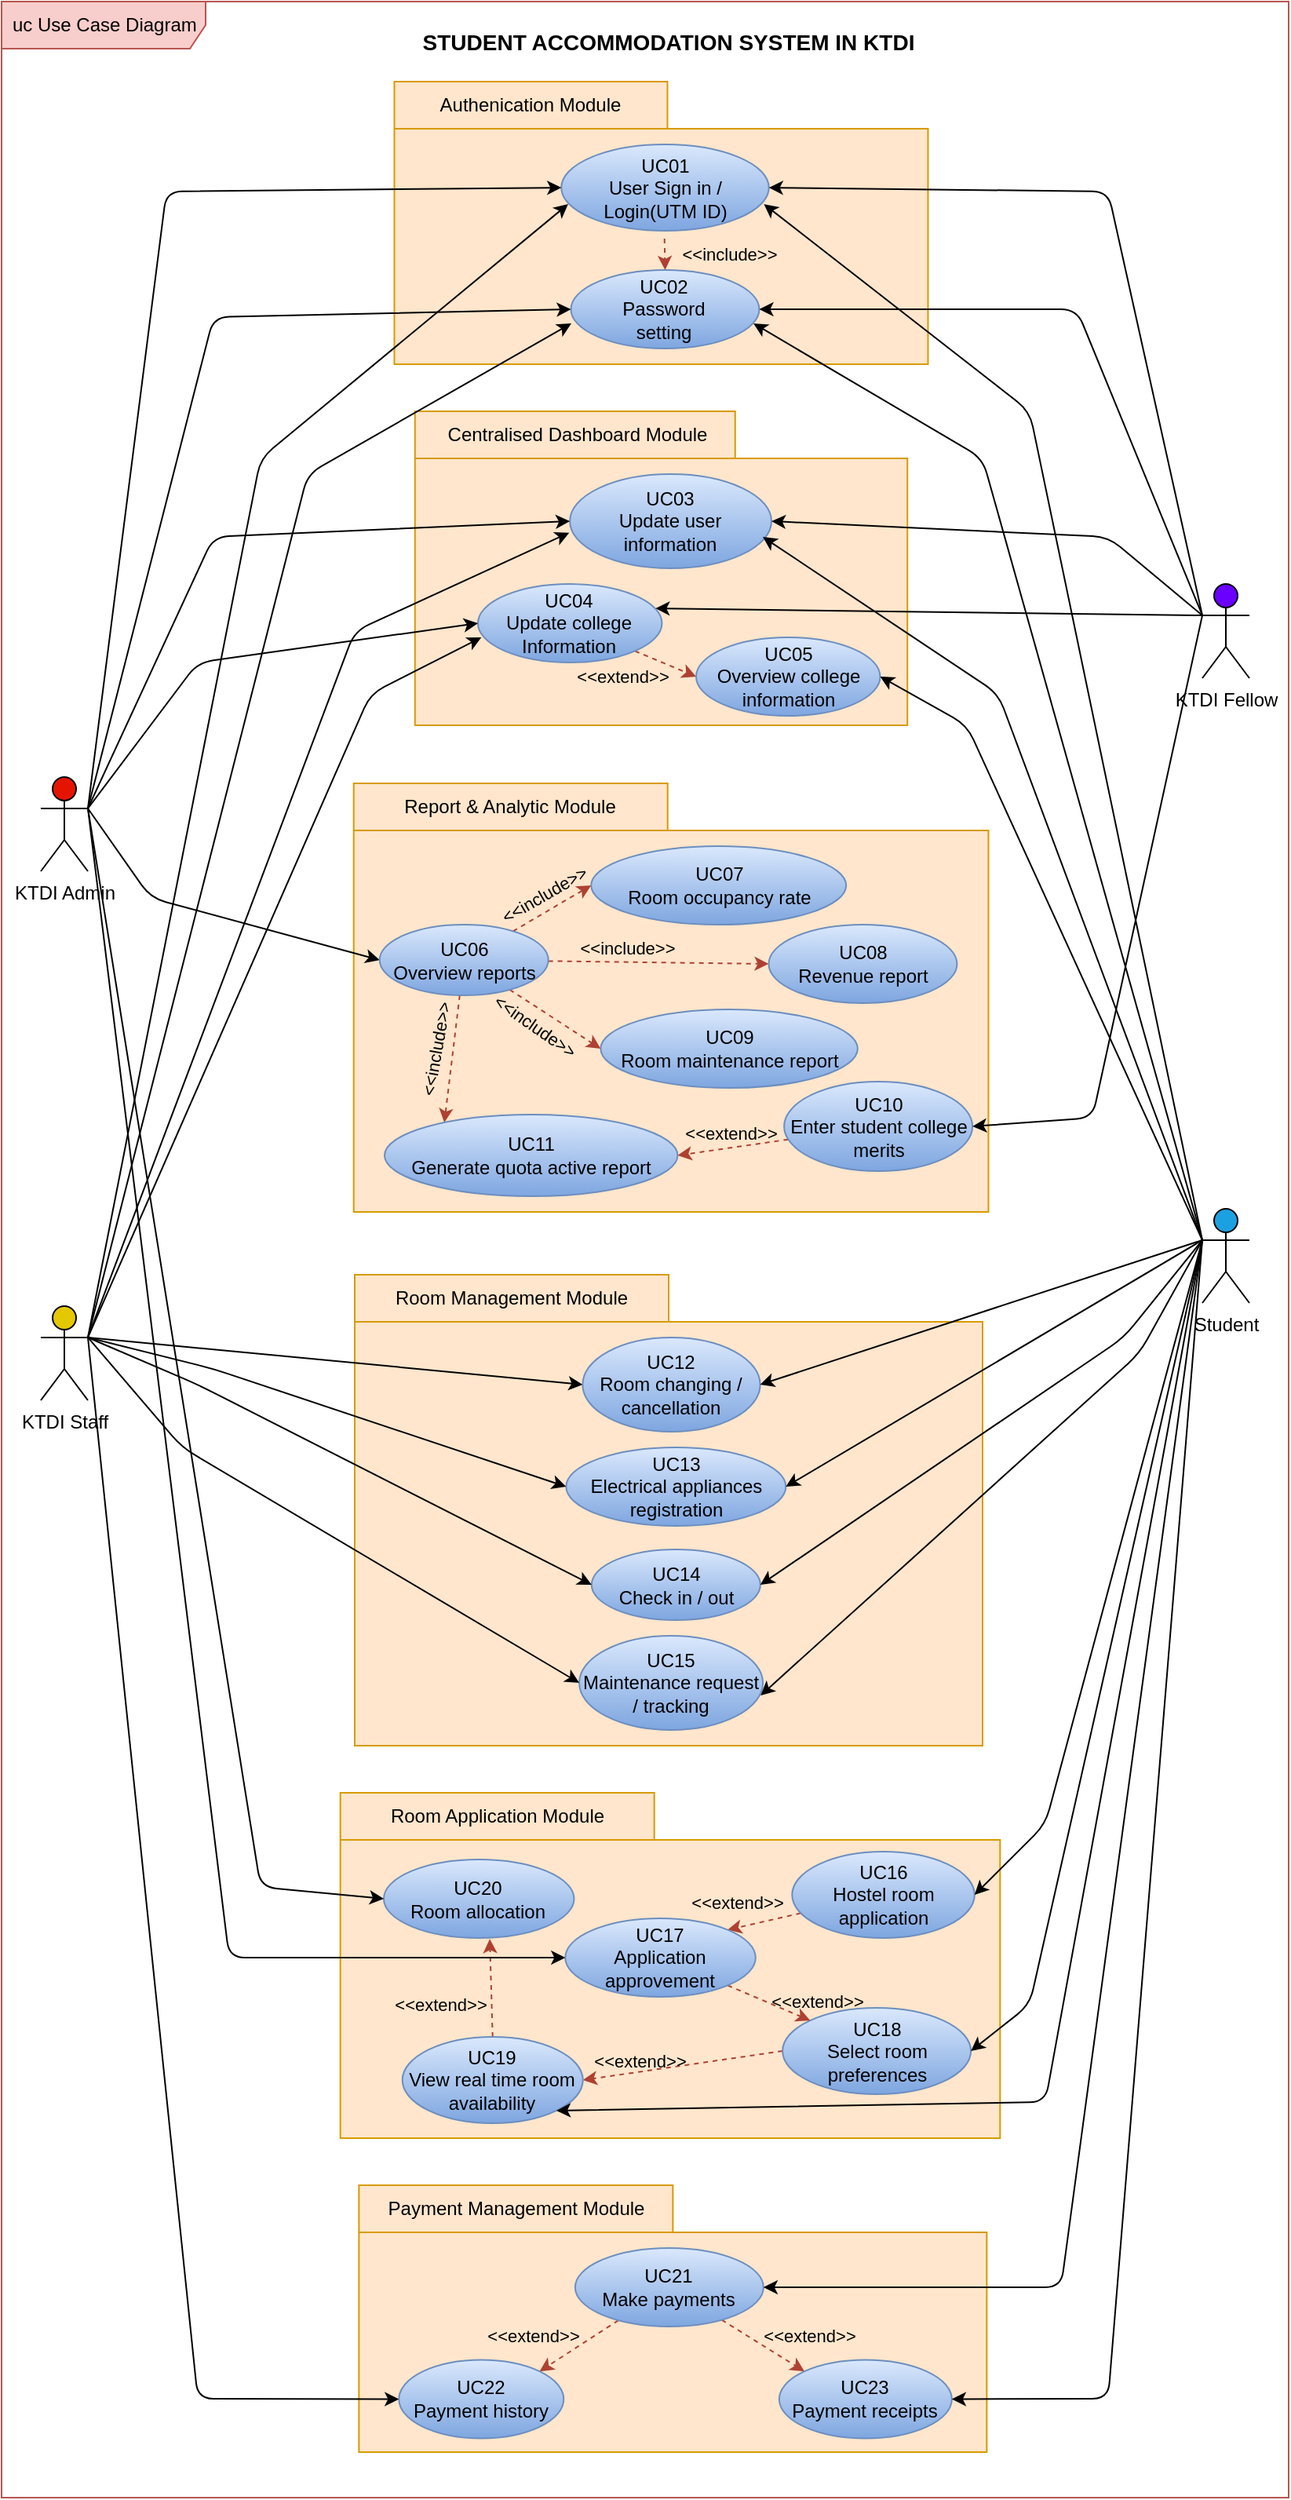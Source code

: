 <mxfile version="21.2.8" type="device" pages="3">
  <diagram id="UMS9nKY7Dt_vSzlsI9hF" name="use_case">
    <mxGraphModel dx="1016" dy="579" grid="0" gridSize="10" guides="1" tooltips="1" connect="1" arrows="1" fold="1" page="1" pageScale="1" pageWidth="850" pageHeight="1100" background="#ffffff" math="0" shadow="0">
      <root>
        <mxCell id="0" />
        <mxCell id="1" parent="0" />
        <mxCell id="26JbVEqzZZ2M_qQydOJm-19" value="uc Use Case Diagram" style="shape=umlFrame;whiteSpace=wrap;html=1;width=130;height=30;boundedLbl=1;verticalAlign=middle;align=left;spacingLeft=5;movable=1;resizable=1;rotatable=1;deletable=1;editable=1;connectable=1;fillColor=#f8cecc;strokeColor=#b85450;" parent="1" vertex="1">
          <mxGeometry x="15" y="9" width="820" height="1590" as="geometry" />
        </mxCell>
        <mxCell id="bJMHT8rVgH3jV2KobR5U-139" value="" style="shape=folder;fontStyle=1;tabWidth=200;tabHeight=30;tabPosition=left;html=1;boundedLbl=1;fillColor=#ffe6cc;strokeColor=#d79b00;" parent="1" vertex="1">
          <mxGeometry x="239.36" y="507" width="404.38" height="273" as="geometry" />
        </mxCell>
        <mxCell id="UlYFYkiMUmtQ9-Gsjq0C-41" style="edgeStyle=none;html=1;entryX=0;entryY=0.5;entryDx=0;entryDy=0;exitX=1;exitY=0.333;exitDx=0;exitDy=0;exitPerimeter=0;strokeColor=#000000;fontColor=#000000;" parent="1" source="bJMHT8rVgH3jV2KobR5U-130" target="6" edge="1">
          <mxGeometry relative="1" as="geometry">
            <mxPoint x="100" y="330" as="sourcePoint" />
            <Array as="points">
              <mxPoint x="110" y="580" />
            </Array>
          </mxGeometry>
        </mxCell>
        <mxCell id="bJMHT8rVgH3jV2KobR5U-130" value="KTDI Admin" style="shape=umlActor;verticalLabelPosition=bottom;verticalAlign=top;html=1;fillColor=#e51400;fontColor=#000000;strokeColor=#000000;" parent="1" vertex="1">
          <mxGeometry x="40" y="503" width="30" height="60" as="geometry" />
        </mxCell>
        <mxCell id="bJMHT8rVgH3jV2KobR5U-131" value="KTDI Staff" style="shape=umlActor;verticalLabelPosition=bottom;verticalAlign=top;html=1;fillColor=#e3c800;fontColor=#000000;strokeColor=#000000;" parent="1" vertex="1">
          <mxGeometry x="40" y="840" width="30" height="60" as="geometry" />
        </mxCell>
        <mxCell id="bJMHT8rVgH3jV2KobR5U-132" value="Student" style="shape=umlActor;verticalLabelPosition=bottom;verticalAlign=top;html=1;fillColor=#1ba1e2;fontColor=#000000;strokeColor=#000000;" parent="1" vertex="1">
          <mxGeometry x="780" y="778" width="30" height="60" as="geometry" />
        </mxCell>
        <mxCell id="bJMHT8rVgH3jV2KobR5U-134" value="" style="shape=folder;fontStyle=1;tabWidth=174;tabHeight=30;tabPosition=left;html=1;boundedLbl=1;fillColor=#ffe6cc;strokeColor=#d79b00;" parent="1" vertex="1">
          <mxGeometry x="265.24" y="60" width="340" height="180" as="geometry" />
        </mxCell>
        <mxCell id="bJMHT8rVgH3jV2KobR5U-136" value="UC01&lt;br&gt;User Sign in / Login(UTM ID)" style="ellipse;whiteSpace=wrap;html=1;fillColor=#dae8fc;strokeColor=#6c8ebf;gradientColor=#7ea6e0;" parent="bJMHT8rVgH3jV2KobR5U-134" vertex="1">
          <mxGeometry x="106.38" y="40" width="132.24" height="55" as="geometry" />
        </mxCell>
        <mxCell id="bJMHT8rVgH3jV2KobR5U-155" value="&amp;lt;&amp;lt;include&amp;gt;&amp;gt;" style="text;html=1;strokeColor=none;fillColor=none;align=center;verticalAlign=middle;whiteSpace=wrap;rounded=0;fontSize=11;rotation=0;fontColor=#000000;" parent="bJMHT8rVgH3jV2KobR5U-134" vertex="1">
          <mxGeometry x="184.12" y="95" width="60" height="30" as="geometry" />
        </mxCell>
        <mxCell id="bJMHT8rVgH3jV2KobR5U-137" value="Authenication Module" style="text;html=1;strokeColor=none;fillColor=none;align=center;verticalAlign=middle;whiteSpace=wrap;rounded=0;fontColor=#000000;" parent="1" vertex="1">
          <mxGeometry x="259" y="60" width="186" height="30" as="geometry" />
        </mxCell>
        <mxCell id="bJMHT8rVgH3jV2KobR5U-140" value="Report &amp;amp; Analytic Module" style="text;html=1;strokeColor=none;fillColor=none;align=center;verticalAlign=middle;whiteSpace=wrap;rounded=0;fontColor=#000000;" parent="1" vertex="1">
          <mxGeometry x="238.74" y="507" width="200" height="30" as="geometry" />
        </mxCell>
        <mxCell id="bJMHT8rVgH3jV2KobR5U-141" value="" style="shape=folder;fontStyle=1;tabWidth=200;tabHeight=30;tabPosition=left;html=1;boundedLbl=1;fillColor=#ffe6cc;strokeColor=#d79b00;" parent="1" vertex="1">
          <mxGeometry x="240" y="820" width="400" height="300" as="geometry" />
        </mxCell>
        <mxCell id="bJMHT8rVgH3jV2KobR5U-142" value="Room Management Module" style="text;html=1;strokeColor=none;fillColor=none;align=center;verticalAlign=middle;whiteSpace=wrap;rounded=0;fontColor=#000000;" parent="1" vertex="1">
          <mxGeometry x="240.0" y="820" width="200" height="30" as="geometry" />
        </mxCell>
        <mxCell id="bJMHT8rVgH3jV2KobR5U-143" value="" style="shape=folder;fontStyle=1;tabWidth=200;tabHeight=30;tabPosition=left;html=1;boundedLbl=1;fillColor=#ffe6cc;strokeColor=#d79b00;" parent="1" vertex="1">
          <mxGeometry x="242.68" y="1400" width="400" height="170" as="geometry" />
        </mxCell>
        <mxCell id="bJMHT8rVgH3jV2KobR5U-144" value="Payment Management Module" style="text;html=1;strokeColor=none;fillColor=none;align=center;verticalAlign=middle;whiteSpace=wrap;rounded=0;fontColor=#000000;" parent="1" vertex="1">
          <mxGeometry x="242.68" y="1400" width="200" height="30" as="geometry" />
        </mxCell>
        <mxCell id="E0ZFKpVbwkk2b9CQsdlB-30" style="edgeStyle=none;html=1;entryX=0.5;entryY=0;entryDx=0;entryDy=0;dashed=1;fontColor=#000000;fillColor=#fad9d5;strokeColor=#ae4132;" parent="1" target="bJMHT8rVgH3jV2KobR5U-150" edge="1">
          <mxGeometry relative="1" as="geometry">
            <mxPoint x="437.36" y="160" as="sourcePoint" />
          </mxGeometry>
        </mxCell>
        <mxCell id="bJMHT8rVgH3jV2KobR5U-150" value="" style="ellipse;whiteSpace=wrap;html=1;fillColor=#dae8fc;movable=1;resizable=1;rotatable=1;deletable=1;editable=1;connectable=1;strokeColor=#6c8ebf;gradientColor=#7ea6e0;" parent="1" vertex="1">
          <mxGeometry x="377.74" y="180" width="120" height="50" as="geometry" />
        </mxCell>
        <mxCell id="bJMHT8rVgH3jV2KobR5U-151" value="UC02&lt;br&gt;Password setting" style="text;html=1;strokeColor=none;fillColor=none;align=center;verticalAlign=middle;whiteSpace=wrap;rounded=0;movable=1;resizable=1;rotatable=1;deletable=1;editable=1;connectable=1;fontColor=#000000;" parent="1" vertex="1">
          <mxGeometry x="402.12" y="190" width="70" height="30" as="geometry" />
        </mxCell>
        <mxCell id="x79afCuYZmPgpUrkepex-24" style="edgeStyle=none;html=1;entryX=0;entryY=0;entryDx=0;entryDy=0;dashed=1;fontColor=#000000;fillColor=#fad9d5;strokeColor=#ae4132;" parent="1" source="bJMHT8rVgH3jV2KobR5U-154" target="bJMHT8rVgH3jV2KobR5U-171" edge="1">
          <mxGeometry relative="1" as="geometry" />
        </mxCell>
        <mxCell id="x79afCuYZmPgpUrkepex-25" style="edgeStyle=none;html=1;entryX=1;entryY=0;entryDx=0;entryDy=0;dashed=1;fontColor=#000000;fillColor=#fad9d5;strokeColor=#ae4132;" parent="1" source="bJMHT8rVgH3jV2KobR5U-154" target="bJMHT8rVgH3jV2KobR5U-178" edge="1">
          <mxGeometry relative="1" as="geometry" />
        </mxCell>
        <mxCell id="bJMHT8rVgH3jV2KobR5U-154" value="UC21&lt;br&gt;Make payments" style="ellipse;whiteSpace=wrap;html=1;fillColor=#dae8fc;strokeColor=#6c8ebf;gradientColor=#7ea6e0;" parent="1" vertex="1">
          <mxGeometry x="380.43" y="1440" width="120" height="50" as="geometry" />
        </mxCell>
        <mxCell id="bJMHT8rVgH3jV2KobR5U-166" value="UC07&lt;br&gt;Room occupancy rate" style="ellipse;whiteSpace=wrap;html=1;fillColor=#dae8fc;strokeColor=#6c8ebf;gradientColor=#7ea6e0;" parent="1" vertex="1">
          <mxGeometry x="390.61" y="547" width="162.5" height="50" as="geometry" />
        </mxCell>
        <mxCell id="bJMHT8rVgH3jV2KobR5U-169" value="UC14&lt;br&gt;Check in / out" style="ellipse;whiteSpace=wrap;html=1;fillColor=#dae8fc;strokeColor=#6c8ebf;gradientColor=#7ea6e0;" parent="1" vertex="1">
          <mxGeometry x="390.92" y="995" width="107.51" height="45" as="geometry" />
        </mxCell>
        <mxCell id="bJMHT8rVgH3jV2KobR5U-171" value="UC23&lt;br&gt;Payment receipts" style="ellipse;whiteSpace=wrap;html=1;fillColor=#dae8fc;strokeColor=#6c8ebf;gradientColor=#7ea6e0;" parent="1" vertex="1">
          <mxGeometry x="510.43" y="1511.25" width="110" height="50" as="geometry" />
        </mxCell>
        <mxCell id="bJMHT8rVgH3jV2KobR5U-174" value="UC15&lt;br&gt;Maintenance request / tracking" style="ellipse;whiteSpace=wrap;html=1;fillColor=#dae8fc;strokeColor=#6c8ebf;gradientColor=#7ea6e0;" parent="1" vertex="1">
          <mxGeometry x="383.04" y="1050" width="117.01" height="60" as="geometry" />
        </mxCell>
        <mxCell id="bJMHT8rVgH3jV2KobR5U-175" value="UC09&lt;br&gt;Room maintenance report" style="ellipse;whiteSpace=wrap;html=1;fillColor=#dae8fc;strokeColor=#6c8ebf;gradientColor=#7ea6e0;" parent="1" vertex="1">
          <mxGeometry x="396.68" y="651" width="163.75" height="50" as="geometry" />
        </mxCell>
        <mxCell id="bJMHT8rVgH3jV2KobR5U-178" value="UC22&lt;br&gt;Payment history" style="ellipse;whiteSpace=wrap;html=1;fillColor=#dae8fc;strokeColor=#6c8ebf;gradientColor=#7ea6e0;" parent="1" vertex="1">
          <mxGeometry x="268.14" y="1511.25" width="105" height="50" as="geometry" />
        </mxCell>
        <mxCell id="bJMHT8rVgH3jV2KobR5U-182" value="UC08&lt;br&gt;Revenue report" style="ellipse;whiteSpace=wrap;html=1;fillColor=#dae8fc;strokeColor=#6c8ebf;gradientColor=#7ea6e0;" parent="1" vertex="1">
          <mxGeometry x="503.74" y="597" width="120" height="50" as="geometry" />
        </mxCell>
        <mxCell id="7" style="edgeStyle=none;html=1;entryX=0;entryY=0.5;entryDx=0;entryDy=0;dashed=1;fontColor=#000000;fillColor=#fad9d5;strokeColor=#ae4132;" parent="1" source="6" target="bJMHT8rVgH3jV2KobR5U-166" edge="1">
          <mxGeometry relative="1" as="geometry" />
        </mxCell>
        <mxCell id="8" style="edgeStyle=none;html=1;entryX=0;entryY=0.5;entryDx=0;entryDy=0;dashed=1;fontColor=#000000;fillColor=#fad9d5;strokeColor=#ae4132;" parent="1" source="6" target="bJMHT8rVgH3jV2KobR5U-175" edge="1">
          <mxGeometry relative="1" as="geometry" />
        </mxCell>
        <mxCell id="9" style="edgeStyle=none;html=1;entryX=0;entryY=0.5;entryDx=0;entryDy=0;dashed=1;fontColor=#000000;fillColor=#fad9d5;strokeColor=#ae4132;" parent="1" source="6" target="bJMHT8rVgH3jV2KobR5U-182" edge="1">
          <mxGeometry relative="1" as="geometry" />
        </mxCell>
        <mxCell id="E0ZFKpVbwkk2b9CQsdlB-41" style="edgeStyle=none;html=1;entryX=0.204;entryY=0.097;entryDx=0;entryDy=0;dashed=1;entryPerimeter=0;fontColor=#000000;fillColor=#fad9d5;strokeColor=#ae4132;" parent="1" source="6" target="E0ZFKpVbwkk2b9CQsdlB-40" edge="1">
          <mxGeometry relative="1" as="geometry" />
        </mxCell>
        <mxCell id="6" value="UC06&lt;br&gt;Overview reports" style="ellipse;whiteSpace=wrap;html=1;fillColor=#dae8fc;strokeColor=#6c8ebf;gradientColor=#7ea6e0;" parent="1" vertex="1">
          <mxGeometry x="255.86" y="597" width="107.5" height="45" as="geometry" />
        </mxCell>
        <mxCell id="10" value="&amp;lt;&amp;lt;include&amp;gt;&amp;gt;" style="text;html=1;strokeColor=none;fillColor=none;align=center;verticalAlign=middle;whiteSpace=wrap;rounded=0;fontSize=11;rotation=-30;fontColor=#000000;" parent="1" vertex="1">
          <mxGeometry x="330.61" y="563" width="60" height="30" as="geometry" />
        </mxCell>
        <mxCell id="11" value="&amp;lt;&amp;lt;include&amp;gt;&amp;gt;" style="text;html=1;strokeColor=none;fillColor=none;align=center;verticalAlign=middle;whiteSpace=wrap;rounded=0;fontSize=11;rotation=0;fontColor=#000000;" parent="1" vertex="1">
          <mxGeometry x="384.37" y="597" width="60" height="30" as="geometry" />
        </mxCell>
        <mxCell id="12" value="&amp;lt;&amp;lt;include&amp;gt;&amp;gt;" style="text;html=1;strokeColor=none;fillColor=none;align=center;verticalAlign=middle;whiteSpace=wrap;rounded=0;fontSize=11;rotation=35;fontColor=#000000;" parent="1" vertex="1">
          <mxGeometry x="325.37" y="647" width="60" height="30" as="geometry" />
        </mxCell>
        <mxCell id="18" value="UC12&lt;br&gt;Room changing / cancellation" style="ellipse;whiteSpace=wrap;html=1;fillColor=#dae8fc;strokeColor=#6c8ebf;gradientColor=#7ea6e0;" parent="1" vertex="1">
          <mxGeometry x="385.19" y="860" width="113.12" height="60" as="geometry" />
        </mxCell>
        <mxCell id="19" value="UC13&lt;br&gt;Electrical appliances registration" style="ellipse;whiteSpace=wrap;html=1;fillColor=#dae8fc;strokeColor=#6c8ebf;gradientColor=#7ea6e0;" parent="1" vertex="1">
          <mxGeometry x="374.68" y="930" width="140" height="50" as="geometry" />
        </mxCell>
        <mxCell id="E0ZFKpVbwkk2b9CQsdlB-31" style="edgeStyle=none;html=1;entryX=0.976;entryY=0.691;entryDx=0;entryDy=0;exitX=0;exitY=0.333;exitDx=0;exitDy=0;exitPerimeter=0;entryPerimeter=0;fontColor=#000000;strokeColor=#000000;" parent="1" source="bJMHT8rVgH3jV2KobR5U-132" target="bJMHT8rVgH3jV2KobR5U-136" edge="1">
          <mxGeometry relative="1" as="geometry">
            <mxPoint x="770" y="600" as="sourcePoint" />
            <Array as="points">
              <mxPoint x="670" y="270" />
            </Array>
          </mxGeometry>
        </mxCell>
        <mxCell id="E0ZFKpVbwkk2b9CQsdlB-32" style="edgeStyle=none;html=1;entryX=0;entryY=0.5;entryDx=0;entryDy=0;exitX=1;exitY=0.333;exitDx=0;exitDy=0;exitPerimeter=0;strokeColor=#000000;fontColor=#000000;" parent="1" source="bJMHT8rVgH3jV2KobR5U-130" target="bJMHT8rVgH3jV2KobR5U-136" edge="1">
          <mxGeometry relative="1" as="geometry">
            <mxPoint x="100" y="340" as="sourcePoint" />
            <Array as="points">
              <mxPoint x="120" y="130" />
            </Array>
          </mxGeometry>
        </mxCell>
        <mxCell id="E0ZFKpVbwkk2b9CQsdlB-40" value="UC11&lt;br&gt;Generate quota active report" style="ellipse;whiteSpace=wrap;html=1;fillColor=#dae8fc;strokeColor=#6c8ebf;gradientColor=#7ea6e0;" parent="1" vertex="1">
          <mxGeometry x="259" y="718" width="186.74" height="52" as="geometry" />
        </mxCell>
        <mxCell id="E0ZFKpVbwkk2b9CQsdlB-43" style="edgeStyle=none;html=1;entryX=1;entryY=0.5;entryDx=0;entryDy=0;dashed=1;fontColor=#000000;fillColor=#fad9d5;strokeColor=#ae4132;" parent="1" source="E0ZFKpVbwkk2b9CQsdlB-42" target="E0ZFKpVbwkk2b9CQsdlB-40" edge="1">
          <mxGeometry relative="1" as="geometry" />
        </mxCell>
        <mxCell id="E0ZFKpVbwkk2b9CQsdlB-42" value="UC10&lt;br&gt;Enter student college merits" style="ellipse;whiteSpace=wrap;html=1;fillColor=#dae8fc;strokeColor=#6c8ebf;gradientColor=#7ea6e0;" parent="1" vertex="1">
          <mxGeometry x="513.56" y="697" width="120" height="57" as="geometry" />
        </mxCell>
        <mxCell id="E0ZFKpVbwkk2b9CQsdlB-59" value="&amp;lt;&amp;lt;include&amp;gt;&amp;gt;" style="text;html=1;strokeColor=none;fillColor=none;align=center;verticalAlign=middle;whiteSpace=wrap;rounded=0;fontSize=11;rotation=-80;fontColor=#000000;" parent="1" vertex="1">
          <mxGeometry x="262" y="661" width="60" height="30" as="geometry" />
        </mxCell>
        <mxCell id="E0ZFKpVbwkk2b9CQsdlB-67" style="edgeStyle=none;html=1;entryX=1;entryY=0.5;entryDx=0;entryDy=0;exitX=0;exitY=0.333;exitDx=0;exitDy=0;exitPerimeter=0;fontColor=#000000;strokeColor=#000000;" parent="1" source="E0ZFKpVbwkk2b9CQsdlB-65" target="bJMHT8rVgH3jV2KobR5U-136" edge="1">
          <mxGeometry relative="1" as="geometry">
            <mxPoint x="740" y="310" as="sourcePoint" />
            <Array as="points">
              <mxPoint x="720" y="130" />
            </Array>
          </mxGeometry>
        </mxCell>
        <mxCell id="UlYFYkiMUmtQ9-Gsjq0C-30" style="edgeStyle=none;html=1;entryX=1;entryY=0.5;entryDx=0;entryDy=0;exitX=0;exitY=0.333;exitDx=0;exitDy=0;exitPerimeter=0;fontColor=#000000;strokeColor=#000000;" parent="1" source="E0ZFKpVbwkk2b9CQsdlB-65" target="bJMHT8rVgH3jV2KobR5U-150" edge="1">
          <mxGeometry relative="1" as="geometry">
            <Array as="points">
              <mxPoint x="700" y="205" />
            </Array>
          </mxGeometry>
        </mxCell>
        <mxCell id="UlYFYkiMUmtQ9-Gsjq0C-42" style="edgeStyle=none;html=1;entryX=1;entryY=0.5;entryDx=0;entryDy=0;exitX=0;exitY=0.333;exitDx=0;exitDy=0;exitPerimeter=0;fontColor=#000000;strokeColor=#000000;" parent="1" source="E0ZFKpVbwkk2b9CQsdlB-65" target="E0ZFKpVbwkk2b9CQsdlB-42" edge="1">
          <mxGeometry relative="1" as="geometry">
            <Array as="points">
              <mxPoint x="710" y="720" />
            </Array>
          </mxGeometry>
        </mxCell>
        <mxCell id="E0ZFKpVbwkk2b9CQsdlB-65" value="KTDI Fellow" style="shape=umlActor;verticalLabelPosition=bottom;verticalAlign=top;html=1;outlineConnect=0;fillColor=#6a00ff;fontColor=#000000;strokeColor=#000000;" parent="1" vertex="1">
          <mxGeometry x="780" y="380" width="30" height="60" as="geometry" />
        </mxCell>
        <mxCell id="E0ZFKpVbwkk2b9CQsdlB-74" style="edgeStyle=none;html=1;entryX=0.033;entryY=0.691;entryDx=0;entryDy=0;exitX=1;exitY=0.333;exitDx=0;exitDy=0;exitPerimeter=0;entryPerimeter=0;strokeColor=#000000;fontColor=#000000;" parent="1" source="bJMHT8rVgH3jV2KobR5U-131" target="bJMHT8rVgH3jV2KobR5U-136" edge="1">
          <mxGeometry relative="1" as="geometry">
            <mxPoint x="390" y="118.596" as="targetPoint" />
            <mxPoint x="90" y="640" as="sourcePoint" />
            <Array as="points">
              <mxPoint x="180" y="300" />
            </Array>
          </mxGeometry>
        </mxCell>
        <mxCell id="AR3hY_t0IXQOkz2zPapQ-29" value="&lt;span style=&quot;font-size: 14px;&quot;&gt;&lt;b&gt;STUDENT ACCOMMODATION SYSTEM IN KTDI&lt;/b&gt;&lt;/span&gt;" style="text;html=1;strokeColor=none;fillColor=none;align=center;verticalAlign=middle;whiteSpace=wrap;rounded=0;fontColor=#000000;" parent="1" vertex="1">
          <mxGeometry x="240" y="20" width="400" height="30" as="geometry" />
        </mxCell>
        <mxCell id="uFm_Vl3hLcKHGPN8OlWz-34" value="&amp;lt;&amp;lt;extend&amp;gt;&amp;gt;" style="text;html=1;strokeColor=none;fillColor=none;align=center;verticalAlign=middle;whiteSpace=wrap;rounded=0;fontSize=11;rotation=0;fontColor=#000000;" parent="1" vertex="1">
          <mxGeometry x="450.43" y="715" width="60" height="30" as="geometry" />
        </mxCell>
        <mxCell id="UlYFYkiMUmtQ9-Gsjq0C-19" value="" style="shape=folder;fontStyle=1;tabWidth=204;tabHeight=30;tabPosition=left;html=1;boundedLbl=1;fillColor=#ffe6cc;strokeColor=#d79b00;" parent="1" vertex="1">
          <mxGeometry x="278.38" y="270" width="313.74" height="200" as="geometry" />
        </mxCell>
        <mxCell id="UlYFYkiMUmtQ9-Gsjq0C-20" value="Centralised Dashboard Module" style="text;html=1;strokeColor=none;fillColor=none;align=center;verticalAlign=middle;whiteSpace=wrap;rounded=0;fontColor=#000000;" parent="1" vertex="1">
          <mxGeometry x="278.37" y="270" width="207.67" height="30" as="geometry" />
        </mxCell>
        <mxCell id="UlYFYkiMUmtQ9-Gsjq0C-21" value="UC03&lt;br&gt;Update user information" style="ellipse;whiteSpace=wrap;html=1;fillColor=#dae8fc;strokeColor=#6c8ebf;gradientColor=#7ea6e0;" parent="1" vertex="1">
          <mxGeometry x="377.06" y="310" width="128.45" height="60" as="geometry" />
        </mxCell>
        <mxCell id="1xm52-uuKr4sskTgwOkE-45" style="edgeStyle=none;html=1;entryX=0;entryY=0.5;entryDx=0;entryDy=0;dashed=1;exitX=1;exitY=1;exitDx=0;exitDy=0;fontColor=#000000;fillColor=#fad9d5;strokeColor=#ae4132;" parent="1" source="UlYFYkiMUmtQ9-Gsjq0C-23" target="1xm52-uuKr4sskTgwOkE-43" edge="1">
          <mxGeometry relative="1" as="geometry" />
        </mxCell>
        <mxCell id="UlYFYkiMUmtQ9-Gsjq0C-23" value="UC04&lt;br&gt;Update college Information" style="ellipse;whiteSpace=wrap;html=1;fillColor=#dae8fc;strokeColor=#6c8ebf;gradientColor=#7ea6e0;" parent="1" vertex="1">
          <mxGeometry x="318.47" y="380" width="117.26" height="50" as="geometry" />
        </mxCell>
        <mxCell id="UlYFYkiMUmtQ9-Gsjq0C-29" style="edgeStyle=none;html=1;entryX=0;entryY=0.5;entryDx=0;entryDy=0;exitX=1;exitY=0.333;exitDx=0;exitDy=0;exitPerimeter=0;strokeColor=#000000;fontColor=#000000;" parent="1" source="bJMHT8rVgH3jV2KobR5U-130" target="bJMHT8rVgH3jV2KobR5U-150" edge="1">
          <mxGeometry relative="1" as="geometry">
            <mxPoint x="100" y="330" as="sourcePoint" />
            <Array as="points">
              <mxPoint x="150" y="210" />
            </Array>
          </mxGeometry>
        </mxCell>
        <mxCell id="UlYFYkiMUmtQ9-Gsjq0C-31" style="edgeStyle=none;html=1;entryX=0.002;entryY=0.68;entryDx=0;entryDy=0;exitX=1;exitY=0.333;exitDx=0;exitDy=0;exitPerimeter=0;entryPerimeter=0;strokeColor=#000000;fontColor=#000000;" parent="1" source="bJMHT8rVgH3jV2KobR5U-131" target="bJMHT8rVgH3jV2KobR5U-150" edge="1">
          <mxGeometry relative="1" as="geometry">
            <mxPoint x="80" y="630" as="sourcePoint" />
            <Array as="points">
              <mxPoint x="210" y="310" />
            </Array>
          </mxGeometry>
        </mxCell>
        <mxCell id="UlYFYkiMUmtQ9-Gsjq0C-32" style="edgeStyle=none;html=1;entryX=0.969;entryY=0.68;entryDx=0;entryDy=0;exitX=0;exitY=0.333;exitDx=0;exitDy=0;exitPerimeter=0;entryPerimeter=0;fontColor=#000000;strokeColor=#000000;" parent="1" source="bJMHT8rVgH3jV2KobR5U-132" target="bJMHT8rVgH3jV2KobR5U-150" edge="1">
          <mxGeometry relative="1" as="geometry">
            <mxPoint x="780" y="590" as="sourcePoint" />
            <Array as="points">
              <mxPoint x="640" y="300" />
            </Array>
          </mxGeometry>
        </mxCell>
        <mxCell id="UlYFYkiMUmtQ9-Gsjq0C-33" style="edgeStyle=none;html=1;entryX=0;entryY=0.5;entryDx=0;entryDy=0;exitX=1;exitY=0.333;exitDx=0;exitDy=0;exitPerimeter=0;strokeColor=#000000;fontColor=#000000;" parent="1" source="bJMHT8rVgH3jV2KobR5U-130" target="UlYFYkiMUmtQ9-Gsjq0C-21" edge="1">
          <mxGeometry relative="1" as="geometry">
            <mxPoint x="100" y="330" as="sourcePoint" />
            <Array as="points">
              <mxPoint x="150" y="350" />
            </Array>
          </mxGeometry>
        </mxCell>
        <mxCell id="UlYFYkiMUmtQ9-Gsjq0C-34" style="edgeStyle=none;html=1;entryX=1;entryY=0.5;entryDx=0;entryDy=0;exitX=0;exitY=0.333;exitDx=0;exitDy=0;exitPerimeter=0;fontColor=#000000;strokeColor=#000000;" parent="1" source="E0ZFKpVbwkk2b9CQsdlB-65" target="UlYFYkiMUmtQ9-Gsjq0C-21" edge="1">
          <mxGeometry relative="1" as="geometry">
            <Array as="points">
              <mxPoint x="720" y="350" />
            </Array>
          </mxGeometry>
        </mxCell>
        <mxCell id="UlYFYkiMUmtQ9-Gsjq0C-35" style="edgeStyle=none;html=1;exitX=1;exitY=0.333;exitDx=0;exitDy=0;exitPerimeter=0;entryX=-0.003;entryY=0.622;entryDx=0;entryDy=0;entryPerimeter=0;strokeColor=#000000;fontColor=#000000;" parent="1" source="bJMHT8rVgH3jV2KobR5U-131" target="UlYFYkiMUmtQ9-Gsjq0C-21" edge="1">
          <mxGeometry relative="1" as="geometry">
            <mxPoint x="370" y="350" as="targetPoint" />
            <mxPoint x="80" y="630" as="sourcePoint" />
            <Array as="points">
              <mxPoint x="240" y="410" />
            </Array>
          </mxGeometry>
        </mxCell>
        <mxCell id="UlYFYkiMUmtQ9-Gsjq0C-36" style="edgeStyle=none;html=1;exitX=0;exitY=0.333;exitDx=0;exitDy=0;exitPerimeter=0;fontColor=#000000;strokeColor=#000000;" parent="1" source="bJMHT8rVgH3jV2KobR5U-132" edge="1">
          <mxGeometry relative="1" as="geometry">
            <mxPoint x="500" y="350" as="targetPoint" />
            <Array as="points">
              <mxPoint x="650" y="450" />
            </Array>
          </mxGeometry>
        </mxCell>
        <mxCell id="UlYFYkiMUmtQ9-Gsjq0C-37" style="edgeStyle=none;html=1;entryX=0;entryY=0.5;entryDx=0;entryDy=0;exitX=1;exitY=0.333;exitDx=0;exitDy=0;exitPerimeter=0;strokeColor=#000000;fontColor=#000000;" parent="1" source="bJMHT8rVgH3jV2KobR5U-130" target="UlYFYkiMUmtQ9-Gsjq0C-23" edge="1">
          <mxGeometry relative="1" as="geometry">
            <Array as="points">
              <mxPoint x="140" y="430" />
            </Array>
          </mxGeometry>
        </mxCell>
        <mxCell id="UlYFYkiMUmtQ9-Gsjq0C-38" style="edgeStyle=none;html=1;exitX=1;exitY=0.333;exitDx=0;exitDy=0;exitPerimeter=0;entryX=0.019;entryY=0.68;entryDx=0;entryDy=0;entryPerimeter=0;strokeColor=#000000;fontColor=#000000;" parent="1" source="bJMHT8rVgH3jV2KobR5U-131" target="UlYFYkiMUmtQ9-Gsjq0C-23" edge="1">
          <mxGeometry relative="1" as="geometry">
            <mxPoint x="370" y="430" as="targetPoint" />
            <mxPoint x="120" y="740" as="sourcePoint" />
            <Array as="points">
              <mxPoint x="250" y="450" />
            </Array>
          </mxGeometry>
        </mxCell>
        <mxCell id="UlYFYkiMUmtQ9-Gsjq0C-39" style="edgeStyle=none;html=1;entryX=0.965;entryY=0.311;entryDx=0;entryDy=0;exitX=0;exitY=0.333;exitDx=0;exitDy=0;exitPerimeter=0;entryPerimeter=0;fontColor=#000000;strokeColor=#000000;" parent="1" source="E0ZFKpVbwkk2b9CQsdlB-65" target="UlYFYkiMUmtQ9-Gsjq0C-23" edge="1">
          <mxGeometry relative="1" as="geometry">
            <Array as="points" />
          </mxGeometry>
        </mxCell>
        <mxCell id="UlYFYkiMUmtQ9-Gsjq0C-43" value="" style="shape=folder;fontStyle=1;tabWidth=200;tabHeight=30;tabPosition=left;html=1;boundedLbl=1;fillColor=#ffe6cc;strokeColor=#d79b00;" parent="1" vertex="1">
          <mxGeometry x="230.84" y="1150" width="420.32" height="220" as="geometry" />
        </mxCell>
        <mxCell id="1xm52-uuKr4sskTgwOkE-37" style="edgeStyle=none;html=1;entryX=1;entryY=0.5;entryDx=0;entryDy=0;dashed=1;exitX=0;exitY=0.5;exitDx=0;exitDy=0;fontColor=#000000;fillColor=#fad9d5;strokeColor=#ae4132;" parent="1" source="UlYFYkiMUmtQ9-Gsjq0C-45" target="UlYFYkiMUmtQ9-Gsjq0C-47" edge="1">
          <mxGeometry relative="1" as="geometry" />
        </mxCell>
        <mxCell id="UlYFYkiMUmtQ9-Gsjq0C-45" value="UC18&lt;br&gt;Select room preferences" style="ellipse;whiteSpace=wrap;html=1;fillColor=#dae8fc;strokeColor=#6c8ebf;gradientColor=#7ea6e0;" parent="1" vertex="1">
          <mxGeometry x="512.56" y="1287" width="120" height="55" as="geometry" />
        </mxCell>
        <mxCell id="1xm52-uuKr4sskTgwOkE-38" style="edgeStyle=none;html=1;exitX=0.5;exitY=0;exitDx=0;exitDy=0;entryX=0.557;entryY=1.013;entryDx=0;entryDy=0;dashed=1;entryPerimeter=0;fontColor=#000000;fillColor=#fad9d5;strokeColor=#ae4132;" parent="1" source="UlYFYkiMUmtQ9-Gsjq0C-47" target="UlYFYkiMUmtQ9-Gsjq0C-48" edge="1">
          <mxGeometry relative="1" as="geometry" />
        </mxCell>
        <mxCell id="UlYFYkiMUmtQ9-Gsjq0C-47" value="UC19&lt;br&gt;View real time room availability" style="ellipse;whiteSpace=wrap;html=1;fillColor=#dae8fc;strokeColor=#6c8ebf;gradientColor=#7ea6e0;" parent="1" vertex="1">
          <mxGeometry x="270.36" y="1305.5" width="115.01" height="55" as="geometry" />
        </mxCell>
        <mxCell id="UlYFYkiMUmtQ9-Gsjq0C-48" value="UC20&lt;br&gt;Room allocation" style="ellipse;whiteSpace=wrap;html=1;fillColor=#dae8fc;strokeColor=#6c8ebf;gradientColor=#7ea6e0;" parent="1" vertex="1">
          <mxGeometry x="258.49" y="1192.5" width="121.26" height="50" as="geometry" />
        </mxCell>
        <mxCell id="x79afCuYZmPgpUrkepex-20" style="edgeStyle=none;html=1;entryX=1;entryY=0;entryDx=0;entryDy=0;dashed=1;fontColor=#000000;fillColor=#fad9d5;strokeColor=#ae4132;" parent="1" source="UlYFYkiMUmtQ9-Gsjq0C-50" target="x79afCuYZmPgpUrkepex-19" edge="1">
          <mxGeometry relative="1" as="geometry" />
        </mxCell>
        <mxCell id="UlYFYkiMUmtQ9-Gsjq0C-50" value="UC16&lt;br&gt;Hostel room application" style="ellipse;whiteSpace=wrap;html=1;fillColor=#dae8fc;strokeColor=#6c8ebf;gradientColor=#7ea6e0;" parent="1" vertex="1">
          <mxGeometry x="518.66" y="1187.5" width="116.24" height="55" as="geometry" />
        </mxCell>
        <mxCell id="UlYFYkiMUmtQ9-Gsjq0C-51" value="Room Application Module" style="text;html=1;strokeColor=none;fillColor=none;align=center;verticalAlign=middle;whiteSpace=wrap;rounded=0;fontColor=#000000;" parent="1" vertex="1">
          <mxGeometry x="230.84" y="1150" width="200" height="30" as="geometry" />
        </mxCell>
        <mxCell id="vXoiotKaJcH3RGOQkRBn-19" style="edgeStyle=none;html=1;entryX=1;entryY=0.5;entryDx=0;entryDy=0;exitX=0;exitY=0.333;exitDx=0;exitDy=0;exitPerimeter=0;fontColor=#000000;strokeColor=#000000;" parent="1" source="bJMHT8rVgH3jV2KobR5U-132" target="18" edge="1">
          <mxGeometry relative="1" as="geometry">
            <Array as="points" />
          </mxGeometry>
        </mxCell>
        <mxCell id="1xm52-uuKr4sskTgwOkE-19" style="edgeStyle=none;html=1;entryX=1;entryY=0.5;entryDx=0;entryDy=0;exitX=0;exitY=0.333;exitDx=0;exitDy=0;exitPerimeter=0;fontColor=#000000;strokeColor=#000000;" parent="1" source="bJMHT8rVgH3jV2KobR5U-132" target="19" edge="1">
          <mxGeometry relative="1" as="geometry">
            <mxPoint x="780" y="590" as="sourcePoint" />
            <Array as="points" />
          </mxGeometry>
        </mxCell>
        <mxCell id="1xm52-uuKr4sskTgwOkE-20" style="edgeStyle=none;html=1;entryX=0;entryY=0.5;entryDx=0;entryDy=0;exitX=1;exitY=0.333;exitDx=0;exitDy=0;exitPerimeter=0;fontColor=#000000;strokeColor=#000000;" parent="1" source="bJMHT8rVgH3jV2KobR5U-131" target="18" edge="1">
          <mxGeometry relative="1" as="geometry">
            <Array as="points" />
          </mxGeometry>
        </mxCell>
        <mxCell id="1xm52-uuKr4sskTgwOkE-21" style="edgeStyle=none;html=1;entryX=0;entryY=0.5;entryDx=0;entryDy=0;exitX=1;exitY=0.333;exitDx=0;exitDy=0;exitPerimeter=0;fontColor=#000000;strokeColor=#000000;" parent="1" source="bJMHT8rVgH3jV2KobR5U-131" target="19" edge="1">
          <mxGeometry relative="1" as="geometry">
            <Array as="points">
              <mxPoint x="150" y="880" />
            </Array>
          </mxGeometry>
        </mxCell>
        <mxCell id="1xm52-uuKr4sskTgwOkE-22" style="edgeStyle=none;html=1;entryX=0;entryY=0.5;entryDx=0;entryDy=0;exitX=1;exitY=0.333;exitDx=0;exitDy=0;exitPerimeter=0;fontColor=#000000;strokeColor=#000000;" parent="1" source="bJMHT8rVgH3jV2KobR5U-131" target="bJMHT8rVgH3jV2KobR5U-169" edge="1">
          <mxGeometry relative="1" as="geometry">
            <Array as="points">
              <mxPoint x="140" y="890" />
            </Array>
          </mxGeometry>
        </mxCell>
        <mxCell id="1xm52-uuKr4sskTgwOkE-23" style="edgeStyle=none;html=1;entryX=0;entryY=0.5;entryDx=0;entryDy=0;exitX=1;exitY=0.333;exitDx=0;exitDy=0;exitPerimeter=0;fontColor=#000000;strokeColor=#000000;" parent="1" source="bJMHT8rVgH3jV2KobR5U-131" target="bJMHT8rVgH3jV2KobR5U-174" edge="1">
          <mxGeometry relative="1" as="geometry">
            <mxPoint x="80" y="630" as="sourcePoint" />
            <Array as="points">
              <mxPoint x="130" y="930" />
            </Array>
          </mxGeometry>
        </mxCell>
        <mxCell id="1xm52-uuKr4sskTgwOkE-24" style="edgeStyle=none;html=1;entryX=1;entryY=0.5;entryDx=0;entryDy=0;exitX=0;exitY=0.333;exitDx=0;exitDy=0;exitPerimeter=0;fontColor=#000000;strokeColor=#000000;" parent="1" source="bJMHT8rVgH3jV2KobR5U-132" target="bJMHT8rVgH3jV2KobR5U-169" edge="1">
          <mxGeometry relative="1" as="geometry">
            <Array as="points">
              <mxPoint x="730" y="860" />
            </Array>
          </mxGeometry>
        </mxCell>
        <mxCell id="1xm52-uuKr4sskTgwOkE-25" style="edgeStyle=none;html=1;entryX=0.988;entryY=0.633;entryDx=0;entryDy=0;entryPerimeter=0;exitX=0;exitY=0.333;exitDx=0;exitDy=0;exitPerimeter=0;fontColor=#000000;strokeColor=#000000;" parent="1" source="bJMHT8rVgH3jV2KobR5U-132" target="bJMHT8rVgH3jV2KobR5U-174" edge="1">
          <mxGeometry relative="1" as="geometry">
            <mxPoint x="780" y="730" as="sourcePoint" />
            <Array as="points">
              <mxPoint x="740" y="870" />
            </Array>
          </mxGeometry>
        </mxCell>
        <mxCell id="1xm52-uuKr4sskTgwOkE-26" style="edgeStyle=none;html=1;entryX=0;entryY=0.5;entryDx=0;entryDy=0;exitX=1;exitY=0.333;exitDx=0;exitDy=0;exitPerimeter=0;strokeColor=#000000;fontColor=#000000;" parent="1" source="bJMHT8rVgH3jV2KobR5U-130" target="UlYFYkiMUmtQ9-Gsjq0C-48" edge="1">
          <mxGeometry relative="1" as="geometry">
            <Array as="points">
              <mxPoint x="180" y="1210" />
            </Array>
          </mxGeometry>
        </mxCell>
        <mxCell id="1xm52-uuKr4sskTgwOkE-27" style="edgeStyle=none;html=1;entryX=1;entryY=0.5;entryDx=0;entryDy=0;exitX=0;exitY=0.333;exitDx=0;exitDy=0;exitPerimeter=0;fontColor=#000000;strokeColor=#000000;" parent="1" source="bJMHT8rVgH3jV2KobR5U-132" target="UlYFYkiMUmtQ9-Gsjq0C-50" edge="1">
          <mxGeometry relative="1" as="geometry">
            <Array as="points">
              <mxPoint x="680" y="1170" />
            </Array>
          </mxGeometry>
        </mxCell>
        <mxCell id="1xm52-uuKr4sskTgwOkE-28" style="edgeStyle=none;html=1;entryX=1;entryY=0.5;entryDx=0;entryDy=0;exitX=0;exitY=0.333;exitDx=0;exitDy=0;exitPerimeter=0;fontColor=#000000;strokeColor=#000000;" parent="1" source="bJMHT8rVgH3jV2KobR5U-132" target="UlYFYkiMUmtQ9-Gsjq0C-45" edge="1">
          <mxGeometry relative="1" as="geometry">
            <Array as="points">
              <mxPoint x="670" y="1285" />
            </Array>
          </mxGeometry>
        </mxCell>
        <mxCell id="1xm52-uuKr4sskTgwOkE-29" style="edgeStyle=none;html=1;exitX=0;exitY=0.333;exitDx=0;exitDy=0;exitPerimeter=0;entryX=1;entryY=1;entryDx=0;entryDy=0;fontColor=#000000;strokeColor=#000000;" parent="1" source="bJMHT8rVgH3jV2KobR5U-132" target="UlYFYkiMUmtQ9-Gsjq0C-47" edge="1">
          <mxGeometry relative="1" as="geometry">
            <Array as="points">
              <mxPoint x="680" y="1347" />
            </Array>
          </mxGeometry>
        </mxCell>
        <mxCell id="1xm52-uuKr4sskTgwOkE-30" style="edgeStyle=none;html=1;entryX=1;entryY=0.5;entryDx=0;entryDy=0;exitX=0;exitY=0.333;exitDx=0;exitDy=0;exitPerimeter=0;fontColor=#000000;strokeColor=#000000;" parent="1" source="bJMHT8rVgH3jV2KobR5U-132" target="bJMHT8rVgH3jV2KobR5U-154" edge="1">
          <mxGeometry relative="1" as="geometry">
            <Array as="points">
              <mxPoint x="690" y="1465" />
            </Array>
          </mxGeometry>
        </mxCell>
        <mxCell id="1xm52-uuKr4sskTgwOkE-33" style="edgeStyle=none;html=1;entryX=1;entryY=0.5;entryDx=0;entryDy=0;exitX=0;exitY=0.333;exitDx=0;exitDy=0;exitPerimeter=0;fontColor=#000000;strokeColor=#000000;" parent="1" source="bJMHT8rVgH3jV2KobR5U-132" target="bJMHT8rVgH3jV2KobR5U-171" edge="1">
          <mxGeometry relative="1" as="geometry">
            <Array as="points">
              <mxPoint x="720" y="1536" />
            </Array>
          </mxGeometry>
        </mxCell>
        <mxCell id="1xm52-uuKr4sskTgwOkE-35" style="edgeStyle=none;html=1;entryX=0;entryY=0.5;entryDx=0;entryDy=0;exitX=1;exitY=0.333;exitDx=0;exitDy=0;exitPerimeter=0;fontColor=#000000;strokeColor=#000000;" parent="1" source="bJMHT8rVgH3jV2KobR5U-131" target="bJMHT8rVgH3jV2KobR5U-178" edge="1">
          <mxGeometry relative="1" as="geometry">
            <Array as="points">
              <mxPoint x="140" y="1536" />
            </Array>
          </mxGeometry>
        </mxCell>
        <mxCell id="1xm52-uuKr4sskTgwOkE-39" value="&amp;lt;&amp;lt;extend&amp;gt;&amp;gt;" style="text;html=1;strokeColor=none;fillColor=none;align=center;verticalAlign=middle;whiteSpace=wrap;rounded=0;fontSize=11;rotation=0;fontColor=#000000;" parent="1" vertex="1">
          <mxGeometry x="265.37" y="1270" width="60" height="30" as="geometry" />
        </mxCell>
        <mxCell id="1xm52-uuKr4sskTgwOkE-40" value="&amp;lt;&amp;lt;extend&amp;gt;&amp;gt;" style="text;html=1;strokeColor=none;fillColor=none;align=center;verticalAlign=middle;whiteSpace=wrap;rounded=0;fontSize=11;rotation=0;fontColor=#000000;" parent="1" vertex="1">
          <mxGeometry x="391.92" y="1305.5" width="60" height="30" as="geometry" />
        </mxCell>
        <mxCell id="1xm52-uuKr4sskTgwOkE-41" value="&amp;lt;&amp;lt;extend&amp;gt;&amp;gt;" style="text;html=1;strokeColor=none;fillColor=none;align=center;verticalAlign=middle;whiteSpace=wrap;rounded=0;fontSize=11;rotation=0;fontColor=#000000;" parent="1" vertex="1">
          <mxGeometry x="453.56" y="1204.5" width="60" height="30" as="geometry" />
        </mxCell>
        <mxCell id="1xm52-uuKr4sskTgwOkE-42" value="&amp;lt;&amp;lt;extend&amp;gt;&amp;gt;" style="text;html=1;strokeColor=none;fillColor=none;align=center;verticalAlign=middle;whiteSpace=wrap;rounded=0;fontSize=11;rotation=0;fontColor=#000000;" parent="1" vertex="1">
          <mxGeometry x="324.37" y="1481.25" width="60" height="30" as="geometry" />
        </mxCell>
        <mxCell id="1xm52-uuKr4sskTgwOkE-43" value="UC05&lt;br&gt;Overview college information" style="ellipse;whiteSpace=wrap;html=1;fillColor=#dae8fc;strokeColor=#6c8ebf;gradientColor=#7ea6e0;" parent="1" vertex="1">
          <mxGeometry x="457.5" y="414" width="117.26" height="50" as="geometry" />
        </mxCell>
        <mxCell id="1xm52-uuKr4sskTgwOkE-44" style="edgeStyle=none;html=1;entryX=1;entryY=0.5;entryDx=0;entryDy=0;exitX=0;exitY=0.333;exitDx=0;exitDy=0;exitPerimeter=0;fontColor=#000000;strokeColor=#000000;" parent="1" source="bJMHT8rVgH3jV2KobR5U-132" target="1xm52-uuKr4sskTgwOkE-43" edge="1">
          <mxGeometry relative="1" as="geometry">
            <Array as="points">
              <mxPoint x="630" y="470" />
            </Array>
          </mxGeometry>
        </mxCell>
        <mxCell id="1xm52-uuKr4sskTgwOkE-46" value="&amp;lt;&amp;lt;extend&amp;gt;&amp;gt;" style="text;html=1;strokeColor=none;fillColor=none;align=center;verticalAlign=middle;whiteSpace=wrap;rounded=0;fontSize=11;rotation=0;fontColor=#000000;" parent="1" vertex="1">
          <mxGeometry x="380.73" y="424" width="60" height="30" as="geometry" />
        </mxCell>
        <mxCell id="x79afCuYZmPgpUrkepex-22" style="edgeStyle=none;html=1;entryX=0;entryY=0;entryDx=0;entryDy=0;dashed=1;exitX=1;exitY=1;exitDx=0;exitDy=0;fontColor=#000000;fillColor=#fad9d5;strokeColor=#ae4132;" parent="1" source="x79afCuYZmPgpUrkepex-19" target="UlYFYkiMUmtQ9-Gsjq0C-45" edge="1">
          <mxGeometry relative="1" as="geometry" />
        </mxCell>
        <mxCell id="x79afCuYZmPgpUrkepex-19" value="UC17&lt;br&gt;Application approvement" style="ellipse;whiteSpace=wrap;html=1;fillColor=#dae8fc;strokeColor=#6c8ebf;gradientColor=#7ea6e0;" parent="1" vertex="1">
          <mxGeometry x="374.14" y="1230" width="121.26" height="50" as="geometry" />
        </mxCell>
        <mxCell id="x79afCuYZmPgpUrkepex-21" style="edgeStyle=none;html=1;entryX=0;entryY=0.5;entryDx=0;entryDy=0;exitX=1;exitY=0.333;exitDx=0;exitDy=0;exitPerimeter=0;strokeColor=#000000;fontColor=#000000;" parent="1" source="bJMHT8rVgH3jV2KobR5U-130" target="x79afCuYZmPgpUrkepex-19" edge="1">
          <mxGeometry relative="1" as="geometry">
            <Array as="points">
              <mxPoint x="160" y="1255" />
            </Array>
          </mxGeometry>
        </mxCell>
        <mxCell id="x79afCuYZmPgpUrkepex-23" value="&amp;lt;&amp;lt;extend&amp;gt;&amp;gt;" style="text;html=1;strokeColor=none;fillColor=none;align=center;verticalAlign=middle;whiteSpace=wrap;rounded=0;fontSize=11;rotation=0;fontColor=#000000;" parent="1" vertex="1">
          <mxGeometry x="504.74" y="1268" width="60" height="30" as="geometry" />
        </mxCell>
        <mxCell id="x79afCuYZmPgpUrkepex-26" value="&amp;lt;&amp;lt;extend&amp;gt;&amp;gt;" style="text;html=1;strokeColor=none;fillColor=none;align=center;verticalAlign=middle;whiteSpace=wrap;rounded=0;fontSize=11;rotation=0;fontColor=#000000;" parent="1" vertex="1">
          <mxGeometry x="500.43" y="1481.25" width="60" height="30" as="geometry" />
        </mxCell>
      </root>
    </mxGraphModel>
  </diagram>
  <diagram id="rMF2I0FMHV4U05aj5x2J" name="sequence_diagram">
    <mxGraphModel dx="986" dy="440" grid="1" gridSize="10" guides="1" tooltips="1" connect="1" arrows="1" fold="1" page="1" pageScale="1" pageWidth="850" pageHeight="1100" math="0" shadow="0">
      <root>
        <mxCell id="0" />
        <mxCell id="1" parent="0" />
        <mxCell id="S5-y5zS6l2NAs_fPD0nN-1" value="Student" style="shape=umlActor;verticalLabelPosition=bottom;verticalAlign=top;html=1;fillColor=#1ba1e2;fontColor=#ffffff;strokeColor=#006EAF;" parent="1" vertex="1">
          <mxGeometry x="40" y="40" width="30" height="60" as="geometry" />
        </mxCell>
        <mxCell id="S5-y5zS6l2NAs_fPD0nN-2" value="Admin&lt;span style=&quot;color: rgba(0, 0, 0, 0); font-family: monospace; font-size: 0px; text-align: start;&quot;&gt;%3CmxGraphModel%3E%3Croot%3E%3CmxCell%20id%3D%220%22%2F%3E%3CmxCell%20id%3D%221%22%20parent%3D%220%22%2F%3E%3CmxCell%20id%3D%222%22%20value%3D%22Student%22%20style%3D%22shape%3DumlActor%3BverticalLabelPosition%3Dbottom%3BverticalAlign%3Dtop%3Bhtml%3D1%3B%22%20vertex%3D%221%22%20parent%3D%221%22%3E%3CmxGeometry%20x%3D%2230%22%20y%3D%2230%22%20width%3D%2230%22%20height%3D%2260%22%20as%3D%22geometry%22%2F%3E%3C%2FmxCell%3E%3C%2Froot%3E%3C%2FmxGraphModel%3E&lt;/span&gt;" style="shape=umlActor;verticalLabelPosition=bottom;verticalAlign=top;html=1;fillColor=#e51400;fontColor=#ffffff;strokeColor=#B20000;" parent="1" vertex="1">
          <mxGeometry x="160" y="40" width="30" height="60" as="geometry" />
        </mxCell>
        <mxCell id="S5-y5zS6l2NAs_fPD0nN-3" value="Staff" style="shape=umlActor;verticalLabelPosition=bottom;verticalAlign=top;html=1;fillColor=#e3c800;fontColor=#000000;strokeColor=#B09500;" parent="1" vertex="1">
          <mxGeometry x="210" y="40" width="30" height="60" as="geometry" />
        </mxCell>
        <mxCell id="S5-y5zS6l2NAs_fPD0nN-4" value="Felow" style="shape=umlActor;verticalLabelPosition=bottom;verticalAlign=top;html=1;fillColor=#6a00ff;fontColor=#ffffff;strokeColor=#3700CC;" parent="1" vertex="1">
          <mxGeometry x="100" y="40" width="30" height="60" as="geometry" />
        </mxCell>
        <mxCell id="S5-y5zS6l2NAs_fPD0nN-5" value="Student" style="shape=umlActor;verticalLabelPosition=bottom;verticalAlign=top;html=1;fillColor=#1ba1e2;fontColor=#ffffff;strokeColor=#006EAF;" parent="1" vertex="1">
          <mxGeometry x="40" y="990" width="30" height="60" as="geometry" />
        </mxCell>
        <mxCell id="S5-y5zS6l2NAs_fPD0nN-6" value="Admin&lt;span style=&quot;color: rgba(0, 0, 0, 0); font-family: monospace; font-size: 0px; text-align: start;&quot;&gt;%3CmxGraphModel%3E%3Croot%3E%3CmxCell%20id%3D%220%22%2F%3E%3CmxCell%20id%3D%221%22%20parent%3D%220%22%2F%3E%3CmxCell%20id%3D%222%22%20value%3D%22Student%22%20style%3D%22shape%3DumlActor%3BverticalLabelPosition%3Dbottom%3BverticalAlign%3Dtop%3Bhtml%3D1%3B%22%20vertex%3D%221%22%20parent%3D%221%22%3E%3CmxGeometry%20x%3D%2230%22%20y%3D%2230%22%20width%3D%2230%22%20height%3D%2260%22%20as%3D%22geometry%22%2F%3E%3C%2FmxCell%3E%3C%2Froot%3E%3C%2FmxGraphModel%3E&lt;/span&gt;" style="shape=umlActor;verticalLabelPosition=bottom;verticalAlign=top;html=1;fillColor=#e51400;fontColor=#ffffff;strokeColor=#B20000;" parent="1" vertex="1">
          <mxGeometry x="159" y="990" width="30" height="60" as="geometry" />
        </mxCell>
        <mxCell id="S5-y5zS6l2NAs_fPD0nN-7" value="Staff" style="shape=umlActor;verticalLabelPosition=bottom;verticalAlign=top;html=1;fillColor=#e3c800;fontColor=#FFFFFF;strokeColor=#B09500;" parent="1" vertex="1">
          <mxGeometry x="209" y="990" width="30" height="60" as="geometry" />
        </mxCell>
        <mxCell id="S5-y5zS6l2NAs_fPD0nN-8" value="Felow" style="shape=umlActor;verticalLabelPosition=bottom;verticalAlign=top;html=1;fillColor=#6a00ff;fontColor=#ffffff;strokeColor=#3700CC;" parent="1" vertex="1">
          <mxGeometry x="100" y="990" width="30" height="60" as="geometry" />
        </mxCell>
        <mxCell id="S5-y5zS6l2NAs_fPD0nN-9" value="" style="rounded=0;whiteSpace=wrap;html=1;" parent="1" vertex="1">
          <mxGeometry x="52.5" y="160" width="5" height="120" as="geometry" />
        </mxCell>
        <mxCell id="S5-y5zS6l2NAs_fPD0nN-10" value="Authentication Subsystem" style="rounded=0;whiteSpace=wrap;html=1;shadow=0;" parent="1" vertex="1">
          <mxGeometry x="290" y="70" width="160" height="30" as="geometry" />
        </mxCell>
        <mxCell id="S5-y5zS6l2NAs_fPD0nN-11" value="Report &amp;amp; Analytic Subsystem" style="rounded=0;whiteSpace=wrap;html=1;shadow=0;" parent="1" vertex="1">
          <mxGeometry x="900" y="70" width="160" height="30" as="geometry" />
        </mxCell>
        <mxCell id="S5-y5zS6l2NAs_fPD0nN-12" value="Payment Management Subsystem" style="rounded=0;whiteSpace=wrap;html=1;shadow=0;" parent="1" vertex="1">
          <mxGeometry x="690" y="70" width="190" height="30" as="geometry" />
        </mxCell>
        <mxCell id="S5-y5zS6l2NAs_fPD0nN-13" value="Room Management Subsystem" style="rounded=0;whiteSpace=wrap;html=1;shadow=0;" parent="1" vertex="1">
          <mxGeometry x="480" y="70" width="190" height="30" as="geometry" />
        </mxCell>
        <mxCell id="S5-y5zS6l2NAs_fPD0nN-14" value="" style="endArrow=classic;html=1;endSize=4;startSize=4;" parent="1" edge="1">
          <mxGeometry width="50" height="50" relative="1" as="geometry">
            <mxPoint x="57.5" y="165" as="sourcePoint" />
            <mxPoint x="370" y="165" as="targetPoint" />
          </mxGeometry>
        </mxCell>
        <mxCell id="S5-y5zS6l2NAs_fPD0nN-15" value="Login as student" style="text;html=1;align=center;verticalAlign=middle;resizable=0;points=[];autosize=1;strokeColor=none;fillColor=none;" parent="1" vertex="1">
          <mxGeometry x="259.5" y="140" width="110" height="30" as="geometry" />
        </mxCell>
        <mxCell id="S5-y5zS6l2NAs_fPD0nN-16" value="" style="edgeStyle=none;html=1;entryX=0.5;entryY=0;entryDx=0;entryDy=0;dashed=1;dashPattern=8 8;endArrow=none;endFill=0;startArrow=none;" parent="1" source="S5-y5zS6l2NAs_fPD0nN-19" edge="1">
          <mxGeometry relative="1" as="geometry">
            <mxPoint x="369.41" y="100" as="sourcePoint" />
            <mxPoint x="369.41" y="180" as="targetPoint" />
          </mxGeometry>
        </mxCell>
        <mxCell id="S5-y5zS6l2NAs_fPD0nN-17" value="" style="edgeStyle=none;html=1;dashed=1;dashPattern=8 8;endArrow=none;endFill=0;" parent="1" source="S5-y5zS6l2NAs_fPD0nN-1" edge="1">
          <mxGeometry relative="1" as="geometry">
            <mxPoint x="54.41" y="110" as="sourcePoint" />
            <mxPoint x="55" y="160" as="targetPoint" />
          </mxGeometry>
        </mxCell>
        <mxCell id="S5-y5zS6l2NAs_fPD0nN-18" value="" style="edgeStyle=none;html=1;entryX=0.5;entryY=0;entryDx=0;entryDy=0;dashed=1;dashPattern=8 8;endArrow=none;endFill=0;" parent="1" edge="1">
          <mxGeometry relative="1" as="geometry">
            <mxPoint x="371.41" y="100" as="sourcePoint" />
            <mxPoint x="372.0" y="164.0" as="targetPoint" />
          </mxGeometry>
        </mxCell>
        <mxCell id="S5-y5zS6l2NAs_fPD0nN-19" value="" style="rounded=0;whiteSpace=wrap;html=1;" parent="1" vertex="1">
          <mxGeometry x="369.5" y="163" width="5" height="40" as="geometry" />
        </mxCell>
        <mxCell id="S5-y5zS6l2NAs_fPD0nN-20" value="" style="edgeStyle=none;html=1;entryX=0.5;entryY=0;entryDx=0;entryDy=0;dashed=1;dashPattern=8 8;endArrow=none;endFill=0;" parent="1" target="S5-y5zS6l2NAs_fPD0nN-21" edge="1">
          <mxGeometry relative="1" as="geometry">
            <mxPoint x="571.0" y="103" as="sourcePoint" />
            <mxPoint x="572.59" y="167.0" as="targetPoint" />
          </mxGeometry>
        </mxCell>
        <mxCell id="S5-y5zS6l2NAs_fPD0nN-21" value="" style="rounded=0;whiteSpace=wrap;html=1;" parent="1" vertex="1">
          <mxGeometry x="568" y="203" width="5" height="40" as="geometry" />
        </mxCell>
        <mxCell id="S5-y5zS6l2NAs_fPD0nN-22" value="" style="endArrow=classic;html=1;endSize=4;startSize=4;entryX=0;entryY=0;entryDx=0;entryDy=0;" parent="1" target="S5-y5zS6l2NAs_fPD0nN-21" edge="1">
          <mxGeometry width="50" height="50" relative="1" as="geometry">
            <mxPoint x="374.5" y="203" as="sourcePoint" />
            <mxPoint x="687" y="203" as="targetPoint" />
          </mxGeometry>
        </mxCell>
        <mxCell id="S5-y5zS6l2NAs_fPD0nN-23" value="" style="edgeStyle=none;html=1;dashed=1;dashPattern=8 8;endArrow=none;endFill=0;exitX=0.419;exitY=1.082;exitDx=0;exitDy=0;exitPerimeter=0;entryX=0.5;entryY=0;entryDx=0;entryDy=0;" parent="1" source="S5-y5zS6l2NAs_fPD0nN-12" target="S5-y5zS6l2NAs_fPD0nN-26" edge="1">
          <mxGeometry relative="1" as="geometry">
            <mxPoint x="769.5" y="140" as="sourcePoint" />
            <mxPoint x="800" y="210" as="targetPoint" />
          </mxGeometry>
        </mxCell>
        <mxCell id="S5-y5zS6l2NAs_fPD0nN-24" value="" style="rounded=0;whiteSpace=wrap;html=1;" parent="1" vertex="1">
          <mxGeometry x="766.5" y="240" width="3.5" height="40" as="geometry" />
        </mxCell>
        <mxCell id="S5-y5zS6l2NAs_fPD0nN-25" value="" style="endArrow=classic;html=1;endSize=4;startSize=4;entryX=0;entryY=0;entryDx=0;entryDy=0;" parent="1" target="S5-y5zS6l2NAs_fPD0nN-24" edge="1">
          <mxGeometry width="50" height="50" relative="1" as="geometry">
            <mxPoint x="573" y="240" as="sourcePoint" />
            <mxPoint x="885.5" y="240" as="targetPoint" />
          </mxGeometry>
        </mxCell>
        <mxCell id="S5-y5zS6l2NAs_fPD0nN-26" value="" style="rounded=0;whiteSpace=wrap;html=1;" parent="1" vertex="1">
          <mxGeometry x="766.5" y="240" width="5" height="40" as="geometry" />
        </mxCell>
        <mxCell id="S5-y5zS6l2NAs_fPD0nN-27" value="" style="edgeStyle=none;html=1;dashed=1;dashPattern=8 8;endArrow=none;endFill=0;exitX=0.419;exitY=1.082;exitDx=0;exitDy=0;exitPerimeter=0;" parent="1" edge="1">
          <mxGeometry relative="1" as="geometry">
            <mxPoint x="980.61" y="100" as="sourcePoint" />
            <mxPoint x="980" y="350" as="targetPoint" />
          </mxGeometry>
        </mxCell>
        <mxCell id="S5-y5zS6l2NAs_fPD0nN-28" value="" style="rounded=0;whiteSpace=wrap;html=1;" parent="1" vertex="1">
          <mxGeometry x="977.5" y="348" width="5" height="40" as="geometry" />
        </mxCell>
        <mxCell id="S5-y5zS6l2NAs_fPD0nN-29" value="&lt;span style=&quot;&quot;&gt;&lt;font style=&quot;font-size: 11px;&quot;&gt;&lt;br&gt;Hostel room avaibility&lt;br&gt;&lt;/font&gt;&lt;br&gt;&lt;/span&gt;" style="text;html=1;align=center;verticalAlign=middle;resizable=0;points=[];autosize=1;strokeColor=none;fillColor=none;" parent="1" vertex="1">
          <mxGeometry x="440" y="160" width="130" height="60" as="geometry" />
        </mxCell>
        <mxCell id="S5-y5zS6l2NAs_fPD0nN-30" value="Make payment&lt;br&gt;Payment information" style="text;html=1;align=center;verticalAlign=middle;resizable=0;points=[];autosize=1;strokeColor=none;fillColor=none;" parent="1" vertex="1">
          <mxGeometry x="641.5" y="200" width="130" height="40" as="geometry" />
        </mxCell>
        <mxCell id="S5-y5zS6l2NAs_fPD0nN-31" value="" style="edgeStyle=none;html=1;dashed=1;dashPattern=8 8;endArrow=none;endFill=0;entryX=0.5;entryY=0;entryDx=0;entryDy=0;" parent="1" target="S5-y5zS6l2NAs_fPD0nN-33" edge="1">
          <mxGeometry relative="1" as="geometry">
            <mxPoint x="114.5" y="100" as="sourcePoint" />
            <mxPoint x="115" y="280" as="targetPoint" />
          </mxGeometry>
        </mxCell>
        <mxCell id="S5-y5zS6l2NAs_fPD0nN-32" value="" style="endArrow=classic;html=1;endSize=4;startSize=4;exitX=1.5;exitY=0.022;exitDx=0;exitDy=0;exitPerimeter=0;entryX=0;entryY=0;entryDx=0;entryDy=0;" parent="1" target="S5-y5zS6l2NAs_fPD0nN-28" edge="1">
          <mxGeometry width="50" height="50" relative="1" as="geometry">
            <mxPoint x="375" y="348" as="sourcePoint" />
            <mxPoint x="940" y="349" as="targetPoint" />
          </mxGeometry>
        </mxCell>
        <mxCell id="S5-y5zS6l2NAs_fPD0nN-33" value="" style="rounded=0;whiteSpace=wrap;html=1;" parent="1" vertex="1">
          <mxGeometry x="112.5" y="310" width="5" height="80" as="geometry" />
        </mxCell>
        <mxCell id="S5-y5zS6l2NAs_fPD0nN-34" value="" style="endArrow=classic;html=1;endSize=4;startSize=4;" parent="1" edge="1">
          <mxGeometry width="50" height="50" relative="1" as="geometry">
            <mxPoint x="117.5" y="309.5" as="sourcePoint" />
            <mxPoint x="370" y="310" as="targetPoint" />
          </mxGeometry>
        </mxCell>
        <mxCell id="S5-y5zS6l2NAs_fPD0nN-35" value="" style="edgeStyle=none;html=1;dashed=1;dashPattern=8 8;endArrow=none;endFill=0;" parent="1" edge="1">
          <mxGeometry relative="1" as="geometry">
            <mxPoint x="371.5" y="203" as="sourcePoint" />
            <mxPoint x="372.0" y="313" as="targetPoint" />
          </mxGeometry>
        </mxCell>
        <mxCell id="S5-y5zS6l2NAs_fPD0nN-36" value="" style="rounded=0;whiteSpace=wrap;html=1;" parent="1" vertex="1">
          <mxGeometry x="369.5" y="308" width="5" height="40" as="geometry" />
        </mxCell>
        <mxCell id="S5-y5zS6l2NAs_fPD0nN-37" value="&lt;span style=&quot;color: rgb(0, 0, 0); font-family: Helvetica; font-size: 12px; font-style: normal; font-variant-ligatures: normal; font-variant-caps: normal; font-weight: 400; letter-spacing: normal; orphans: 2; text-align: center; text-indent: 0px; text-transform: none; widows: 2; word-spacing: 0px; -webkit-text-stroke-width: 0px; background-color: rgb(251, 251, 251); text-decoration-thickness: initial; text-decoration-style: initial; text-decoration-color: initial; float: none; display: inline !important;&quot;&gt;Login as Fellow/JKM&lt;/span&gt;" style="text;whiteSpace=wrap;html=1;fontSize=8;" parent="1" vertex="1">
          <mxGeometry x="254.5" y="285" width="120" height="40" as="geometry" />
        </mxCell>
        <mxCell id="S5-y5zS6l2NAs_fPD0nN-38" value="&lt;span style=&quot;color: rgb(0, 0, 0); font-family: Helvetica; font-size: 12px; font-style: normal; font-variant-ligatures: normal; font-variant-caps: normal; font-weight: 400; letter-spacing: normal; orphans: 2; text-align: center; text-indent: 0px; text-transform: none; widows: 2; word-spacing: 0px; -webkit-text-stroke-width: 0px; background-color: rgb(251, 251, 251); text-decoration-thickness: initial; text-decoration-style: initial; text-decoration-color: initial; float: none; display: inline !important;&quot;&gt;Update Student college merits&lt;/span&gt;" style="text;whiteSpace=wrap;html=1;fontSize=8;" parent="1" vertex="1">
          <mxGeometry x="850" y="307" width="150" height="40" as="geometry" />
        </mxCell>
        <mxCell id="S5-y5zS6l2NAs_fPD0nN-39" style="edgeStyle=none;curved=1;html=1;exitX=1;exitY=0.25;exitDx=0;exitDy=0;endArrow=classic;endFill=1;startSize=4;endSize=4;entryX=1;entryY=0.75;entryDx=0;entryDy=0;" parent="1" edge="1">
          <mxGeometry relative="1" as="geometry">
            <mxPoint x="982.5" y="377" as="targetPoint" />
            <Array as="points">
              <mxPoint x="1001" y="348" />
              <mxPoint x="1011" y="358" />
              <mxPoint x="1001" y="378" />
            </Array>
            <mxPoint x="982.94" y="357" as="sourcePoint" />
          </mxGeometry>
        </mxCell>
        <mxCell id="S5-y5zS6l2NAs_fPD0nN-40" value="&lt;span style=&quot;&quot;&gt;Quota active application &lt;br&gt;success rate&lt;/span&gt;" style="text;html=1;align=center;verticalAlign=middle;resizable=0;points=[];autosize=1;strokeColor=none;fillColor=none;" parent="1" vertex="1">
          <mxGeometry x="1000" y="348" width="150" height="40" as="geometry" />
        </mxCell>
        <mxCell id="S5-y5zS6l2NAs_fPD0nN-41" value="" style="rounded=0;whiteSpace=wrap;html=1;" parent="1" vertex="1">
          <mxGeometry x="172.5" y="440" width="5" height="130" as="geometry" />
        </mxCell>
        <mxCell id="S5-y5zS6l2NAs_fPD0nN-42" value="" style="endArrow=classic;html=1;endSize=4;startSize=4;" parent="1" edge="1">
          <mxGeometry width="50" height="50" relative="1" as="geometry">
            <mxPoint x="177.5" y="449" as="sourcePoint" />
            <mxPoint x="370" y="450" as="targetPoint" />
          </mxGeometry>
        </mxCell>
        <mxCell id="S5-y5zS6l2NAs_fPD0nN-43" value="" style="rounded=0;whiteSpace=wrap;html=1;" parent="1" vertex="1">
          <mxGeometry x="369.5" y="448" width="5" height="40" as="geometry" />
        </mxCell>
        <mxCell id="S5-y5zS6l2NAs_fPD0nN-44" value="&lt;span style=&quot;color: rgb(0, 0, 0); font-family: Helvetica; font-size: 12px; font-style: normal; font-variant-ligatures: normal; font-variant-caps: normal; font-weight: 400; letter-spacing: normal; orphans: 2; text-align: center; text-indent: 0px; text-transform: none; widows: 2; word-spacing: 0px; -webkit-text-stroke-width: 0px; background-color: rgb(251, 251, 251); text-decoration-thickness: initial; text-decoration-style: initial; text-decoration-color: initial; float: none; display: inline !important;&quot;&gt;Login as Admin&lt;/span&gt;" style="text;whiteSpace=wrap;html=1;fontSize=8;" parent="1" vertex="1">
          <mxGeometry x="280" y="420" width="120" height="40" as="geometry" />
        </mxCell>
        <mxCell id="S5-y5zS6l2NAs_fPD0nN-45" value="" style="edgeStyle=none;html=1;dashed=1;dashPattern=8 8;endArrow=none;endFill=0;entryX=0.5;entryY=0;entryDx=0;entryDy=0;" parent="1" target="S5-y5zS6l2NAs_fPD0nN-41" edge="1">
          <mxGeometry relative="1" as="geometry">
            <mxPoint x="175" y="100" as="sourcePoint" />
            <mxPoint x="175.5" y="280" as="targetPoint" />
          </mxGeometry>
        </mxCell>
        <mxCell id="S5-y5zS6l2NAs_fPD0nN-46" value="" style="edgeStyle=none;html=1;dashed=1;dashPattern=8 8;endArrow=none;endFill=0;" parent="1" edge="1">
          <mxGeometry relative="1" as="geometry">
            <mxPoint x="371.5" y="349.0" as="sourcePoint" />
            <mxPoint x="372.0" y="449" as="targetPoint" />
          </mxGeometry>
        </mxCell>
        <mxCell id="S5-y5zS6l2NAs_fPD0nN-47" value="" style="edgeStyle=none;html=1;entryX=0.5;entryY=0;entryDx=0;entryDy=0;dashed=1;dashPattern=8 8;endArrow=none;endFill=0;" parent="1" target="S5-y5zS6l2NAs_fPD0nN-48" edge="1">
          <mxGeometry relative="1" as="geometry">
            <mxPoint x="571.0" y="248" as="sourcePoint" />
            <mxPoint x="572.59" y="312.0" as="targetPoint" />
          </mxGeometry>
        </mxCell>
        <mxCell id="S5-y5zS6l2NAs_fPD0nN-48" value="" style="rounded=0;whiteSpace=wrap;html=1;" parent="1" vertex="1">
          <mxGeometry x="568" y="488" width="5" height="40" as="geometry" />
        </mxCell>
        <mxCell id="S5-y5zS6l2NAs_fPD0nN-49" value="" style="edgeStyle=none;html=1;entryX=0.5;entryY=0;entryDx=0;entryDy=0;dashed=1;dashPattern=8 8;endArrow=none;endFill=0;startArrow=none;" parent="1" edge="1">
          <mxGeometry relative="1" as="geometry">
            <mxPoint x="369.59" y="464.104" as="sourcePoint" />
            <mxPoint x="369.5" y="464" as="targetPoint" />
          </mxGeometry>
        </mxCell>
        <mxCell id="S5-y5zS6l2NAs_fPD0nN-50" value="" style="endArrow=classic;html=1;endSize=4;startSize=4;entryX=0;entryY=0;entryDx=0;entryDy=0;" parent="1" edge="1">
          <mxGeometry width="50" height="50" relative="1" as="geometry">
            <mxPoint x="374.59" y="487" as="sourcePoint" />
            <mxPoint x="568.09" y="487" as="targetPoint" />
          </mxGeometry>
        </mxCell>
        <mxCell id="S5-y5zS6l2NAs_fPD0nN-51" value="&lt;span style=&quot;color: rgb(0, 0, 0); font-family: Helvetica; font-size: 12px; font-style: normal; font-variant-ligatures: normal; font-variant-caps: normal; font-weight: 400; letter-spacing: normal; orphans: 2; text-align: center; text-indent: 0px; text-transform: none; widows: 2; word-spacing: 0px; -webkit-text-stroke-width: 0px; background-color: rgb(251, 251, 251); text-decoration-thickness: initial; text-decoration-style: initial; text-decoration-color: initial; float: none; display: inline !important;&quot;&gt;Room allocation&lt;/span&gt;" style="text;whiteSpace=wrap;html=1;fontSize=8;" parent="1" vertex="1">
          <mxGeometry x="470" y="460" width="120" height="40" as="geometry" />
        </mxCell>
        <mxCell id="S5-y5zS6l2NAs_fPD0nN-52" value="" style="edgeStyle=none;html=1;dashed=1;dashPattern=8 8;endArrow=none;endFill=0;exitX=0.419;exitY=1.082;exitDx=0;exitDy=0;exitPerimeter=0;entryX=0.5;entryY=0;entryDx=0;entryDy=0;" parent="1" target="S5-y5zS6l2NAs_fPD0nN-89" edge="1">
          <mxGeometry relative="1" as="geometry">
            <mxPoint x="980.61" y="388" as="sourcePoint" />
            <mxPoint x="980" y="638" as="targetPoint" />
          </mxGeometry>
        </mxCell>
        <mxCell id="S5-y5zS6l2NAs_fPD0nN-53" value="" style="rounded=0;whiteSpace=wrap;html=1;" parent="1" vertex="1">
          <mxGeometry x="977.5" y="526" width="5" height="40" as="geometry" />
        </mxCell>
        <mxCell id="S5-y5zS6l2NAs_fPD0nN-54" value="" style="edgeStyle=none;html=1;entryX=0.5;entryY=0;entryDx=0;entryDy=0;dashed=1;dashPattern=8 8;endArrow=none;endFill=0;startArrow=none;" parent="1" edge="1">
          <mxGeometry relative="1" as="geometry">
            <mxPoint x="568.09" y="504.104" as="sourcePoint" />
            <mxPoint x="568" y="504" as="targetPoint" />
          </mxGeometry>
        </mxCell>
        <mxCell id="S5-y5zS6l2NAs_fPD0nN-55" value="" style="endArrow=classic;html=1;endSize=4;startSize=4;entryX=0.25;entryY=0;entryDx=0;entryDy=0;" parent="1" target="S5-y5zS6l2NAs_fPD0nN-53" edge="1">
          <mxGeometry width="50" height="50" relative="1" as="geometry">
            <mxPoint x="573.09" y="527" as="sourcePoint" />
            <mxPoint x="960" y="527" as="targetPoint" />
          </mxGeometry>
        </mxCell>
        <mxCell id="S5-y5zS6l2NAs_fPD0nN-56" value="&lt;span style=&quot;font-size: 12px; text-align: center;&quot;&gt;Overview reports&lt;/span&gt;" style="text;whiteSpace=wrap;html=1;fontSize=8;" parent="1" vertex="1">
          <mxGeometry x="880" y="500" width="120" height="40" as="geometry" />
        </mxCell>
        <mxCell id="S5-y5zS6l2NAs_fPD0nN-57" style="edgeStyle=none;curved=1;html=1;exitX=0;exitY=1;exitDx=0;exitDy=0;endArrow=classic;endFill=1;startSize=4;endSize=4;dashed=1;" parent="1" source="S5-y5zS6l2NAs_fPD0nN-26" edge="1">
          <mxGeometry relative="1" as="geometry">
            <mxPoint x="57.5" y="275" as="targetPoint" />
            <mxPoint x="975" y="280" as="sourcePoint" />
          </mxGeometry>
        </mxCell>
        <mxCell id="S5-y5zS6l2NAs_fPD0nN-58" value="" style="edgeStyle=none;html=1;dashed=1;dashPattern=8 8;endArrow=none;endFill=0;exitX=0.25;exitY=1;exitDx=0;exitDy=0;entryX=0.5;entryY=0;entryDx=0;entryDy=0;entryPerimeter=0;" parent="1" source="S5-y5zS6l2NAs_fPD0nN-9" target="S5-y5zS6l2NAs_fPD0nN-5" edge="1">
          <mxGeometry relative="1" as="geometry">
            <mxPoint x="54.58" y="560" as="sourcePoint" />
            <mxPoint x="55" y="980" as="targetPoint" />
          </mxGeometry>
        </mxCell>
        <mxCell id="S5-y5zS6l2NAs_fPD0nN-59" style="edgeStyle=none;curved=1;html=1;exitX=0;exitY=1;exitDx=0;exitDy=0;endArrow=classic;endFill=1;startSize=4;endSize=4;dashed=1;" parent="1" edge="1">
          <mxGeometry relative="1" as="geometry">
            <mxPoint x="120" y="388" as="targetPoint" />
            <mxPoint x="977.5" y="388" as="sourcePoint" />
          </mxGeometry>
        </mxCell>
        <mxCell id="S5-y5zS6l2NAs_fPD0nN-60" value="" style="edgeStyle=none;html=1;dashed=1;dashPattern=8 8;endArrow=none;endFill=0;exitX=0.25;exitY=1;exitDx=0;exitDy=0;entryX=0.5;entryY=0;entryDx=0;entryDy=0;entryPerimeter=0;" parent="1" target="S5-y5zS6l2NAs_fPD0nN-8" edge="1">
          <mxGeometry relative="1" as="geometry">
            <mxPoint x="114.38" y="388" as="sourcePoint" />
            <mxPoint x="116" y="980" as="targetPoint" />
          </mxGeometry>
        </mxCell>
        <mxCell id="S5-y5zS6l2NAs_fPD0nN-61" style="edgeStyle=none;curved=1;html=1;endArrow=classic;endFill=1;startSize=4;endSize=4;dashed=1;" parent="1" edge="1">
          <mxGeometry relative="1" as="geometry">
            <mxPoint x="177.5" y="367.29" as="targetPoint" />
            <mxPoint x="980" y="367" as="sourcePoint" />
          </mxGeometry>
        </mxCell>
        <mxCell id="S5-y5zS6l2NAs_fPD0nN-62" value="&lt;span style=&quot;color: rgb(0, 0, 0); font-family: Helvetica; font-size: 12px; font-style: normal; font-variant-ligatures: normal; font-variant-caps: normal; font-weight: 400; letter-spacing: normal; orphans: 2; text-align: center; text-indent: 0px; text-transform: none; widows: 2; word-spacing: 0px; -webkit-text-stroke-width: 0px; background-color: rgb(251, 251, 251); text-decoration-thickness: initial; text-decoration-style: initial; text-decoration-color: initial; float: none; display: inline !important;&quot;&gt;Quota&amp;nbsp;&lt;/span&gt;&lt;span style=&quot;font-size: 12px; text-align: center;&quot;&gt;active application&amp;nbsp;&lt;/span&gt;&lt;span style=&quot;font-size: 12px; text-align: center;&quot;&gt;success rate updated info&lt;/span&gt;" style="text;whiteSpace=wrap;html=1;fontSize=8;" parent="1" vertex="1">
          <mxGeometry x="226.75" y="347" width="313.25" height="20" as="geometry" />
        </mxCell>
        <mxCell id="S5-y5zS6l2NAs_fPD0nN-63" style="edgeStyle=none;curved=1;html=1;endArrow=classic;endFill=1;startSize=4;endSize=4;dashed=1;" parent="1" edge="1">
          <mxGeometry relative="1" as="geometry">
            <mxPoint x="177.5" y="566.29" as="targetPoint" />
            <mxPoint x="980" y="566" as="sourcePoint" />
          </mxGeometry>
        </mxCell>
        <mxCell id="S5-y5zS6l2NAs_fPD0nN-64" value="" style="edgeStyle=none;html=1;dashed=1;dashPattern=8 8;endArrow=none;endFill=0;entryX=0.5;entryY=0;entryDx=0;entryDy=0;entryPerimeter=0;" parent="1" target="S5-y5zS6l2NAs_fPD0nN-6" edge="1">
          <mxGeometry relative="1" as="geometry">
            <mxPoint x="174.29" y="570" as="sourcePoint" />
            <mxPoint x="170" y="980" as="targetPoint" />
          </mxGeometry>
        </mxCell>
        <mxCell id="S5-y5zS6l2NAs_fPD0nN-65" value="" style="endArrow=classic;html=1;endSize=4;startSize=4;entryX=0;entryY=0;entryDx=0;entryDy=0;" parent="1" target="S5-y5zS6l2NAs_fPD0nN-66" edge="1">
          <mxGeometry width="50" height="50" relative="1" as="geometry">
            <mxPoint x="226.75" y="701" as="sourcePoint" />
            <mxPoint x="419.25" y="702" as="targetPoint" />
          </mxGeometry>
        </mxCell>
        <mxCell id="S5-y5zS6l2NAs_fPD0nN-66" value="" style="rounded=0;whiteSpace=wrap;html=1;" parent="1" vertex="1">
          <mxGeometry x="369.5" y="701" width="5" height="40" as="geometry" />
        </mxCell>
        <mxCell id="S5-y5zS6l2NAs_fPD0nN-67" value="" style="edgeStyle=none;html=1;entryX=0.5;entryY=0;entryDx=0;entryDy=0;dashed=1;dashPattern=8 8;endArrow=none;endFill=0;startArrow=none;" parent="1" edge="1">
          <mxGeometry relative="1" as="geometry">
            <mxPoint x="369.59" y="717.104" as="sourcePoint" />
            <mxPoint x="369.5" y="717" as="targetPoint" />
          </mxGeometry>
        </mxCell>
        <mxCell id="S5-y5zS6l2NAs_fPD0nN-68" value="" style="rounded=0;whiteSpace=wrap;html=1;" parent="1" vertex="1">
          <mxGeometry x="221.75" y="700" width="5" height="120" as="geometry" />
        </mxCell>
        <mxCell id="S5-y5zS6l2NAs_fPD0nN-69" value="" style="edgeStyle=none;html=1;dashed=1;dashPattern=8 8;endArrow=none;endFill=0;entryX=0.5;entryY=0;entryDx=0;entryDy=0;" parent="1" target="S5-y5zS6l2NAs_fPD0nN-68" edge="1">
          <mxGeometry relative="1" as="geometry">
            <mxPoint x="225" y="100" as="sourcePoint" />
            <mxPoint x="225.5" y="280" as="targetPoint" />
          </mxGeometry>
        </mxCell>
        <mxCell id="S5-y5zS6l2NAs_fPD0nN-70" value="&lt;span style=&quot;color: rgb(0, 0, 0); font-family: Helvetica; font-size: 12px; font-style: normal; font-variant-ligatures: normal; font-variant-caps: normal; font-weight: 400; letter-spacing: normal; orphans: 2; text-align: center; text-indent: 0px; text-transform: none; widows: 2; word-spacing: 0px; -webkit-text-stroke-width: 0px; background-color: rgb(251, 251, 251); text-decoration-thickness: initial; text-decoration-style: initial; text-decoration-color: initial; float: none; display: inline !important;&quot;&gt;Login as Staff&lt;/span&gt;" style="text;whiteSpace=wrap;html=1;fontSize=8;" parent="1" vertex="1">
          <mxGeometry x="290" y="670" width="120" height="40" as="geometry" />
        </mxCell>
        <mxCell id="S5-y5zS6l2NAs_fPD0nN-71" value="" style="edgeStyle=none;html=1;dashed=1;dashPattern=8 8;endArrow=none;endFill=0;entryX=0.5;entryY=0;entryDx=0;entryDy=0;" parent="1" target="S5-y5zS6l2NAs_fPD0nN-66" edge="1">
          <mxGeometry relative="1" as="geometry">
            <mxPoint x="372.0" y="490" as="sourcePoint" />
            <mxPoint x="460" y="670" as="targetPoint" />
          </mxGeometry>
        </mxCell>
        <mxCell id="S5-y5zS6l2NAs_fPD0nN-72" value="" style="edgeStyle=none;html=1;entryX=0.5;entryY=0;entryDx=0;entryDy=0;dashed=1;dashPattern=8 8;endArrow=none;endFill=0;startArrow=none;" parent="1" edge="1">
          <mxGeometry relative="1" as="geometry">
            <mxPoint x="369.59" y="716.104" as="sourcePoint" />
            <mxPoint x="369.5" y="716" as="targetPoint" />
          </mxGeometry>
        </mxCell>
        <mxCell id="S5-y5zS6l2NAs_fPD0nN-73" value="" style="endArrow=classic;html=1;endSize=4;startSize=4;entryX=0;entryY=0;entryDx=0;entryDy=0;" parent="1" edge="1">
          <mxGeometry width="50" height="50" relative="1" as="geometry">
            <mxPoint x="374.59" y="739" as="sourcePoint" />
            <mxPoint x="568.09" y="739" as="targetPoint" />
          </mxGeometry>
        </mxCell>
        <mxCell id="S5-y5zS6l2NAs_fPD0nN-74" value="" style="edgeStyle=none;html=1;entryX=0.5;entryY=0;entryDx=0;entryDy=0;dashed=1;dashPattern=8 8;endArrow=none;endFill=0;startArrow=none;" parent="1" edge="1">
          <mxGeometry relative="1" as="geometry">
            <mxPoint x="568.09" y="756.104" as="sourcePoint" />
            <mxPoint x="568" y="756" as="targetPoint" />
          </mxGeometry>
        </mxCell>
        <mxCell id="S5-y5zS6l2NAs_fPD0nN-75" value="" style="rounded=0;whiteSpace=wrap;html=1;" parent="1" vertex="1">
          <mxGeometry x="568" y="740" width="5" height="40" as="geometry" />
        </mxCell>
        <mxCell id="S5-y5zS6l2NAs_fPD0nN-76" value="" style="edgeStyle=none;html=1;entryX=0.5;entryY=0;entryDx=0;entryDy=0;dashed=1;dashPattern=8 8;endArrow=none;endFill=0;startArrow=none;" parent="1" edge="1">
          <mxGeometry relative="1" as="geometry">
            <mxPoint x="568.09" y="756.104" as="sourcePoint" />
            <mxPoint x="568" y="756" as="targetPoint" />
          </mxGeometry>
        </mxCell>
        <mxCell id="S5-y5zS6l2NAs_fPD0nN-77" value="&lt;span style=&quot;&quot;&gt;&lt;font style=&quot;font-size: 11px;&quot;&gt;Online control&lt;/font&gt;&lt;br&gt;&lt;/span&gt;" style="text;html=1;align=center;verticalAlign=middle;resizable=0;points=[];autosize=1;strokeColor=none;fillColor=none;" parent="1" vertex="1">
          <mxGeometry x="478" y="710" width="90" height="30" as="geometry" />
        </mxCell>
        <mxCell id="S5-y5zS6l2NAs_fPD0nN-78" value="" style="rounded=0;whiteSpace=wrap;html=1;" parent="1" vertex="1">
          <mxGeometry x="767.5" y="779" width="3.5" height="40" as="geometry" />
        </mxCell>
        <mxCell id="S5-y5zS6l2NAs_fPD0nN-79" value="" style="endArrow=classic;html=1;endSize=4;startSize=4;entryX=0;entryY=0;entryDx=0;entryDy=0;" parent="1" target="S5-y5zS6l2NAs_fPD0nN-78" edge="1">
          <mxGeometry width="50" height="50" relative="1" as="geometry">
            <mxPoint x="574" y="779" as="sourcePoint" />
            <mxPoint x="886.5" y="779" as="targetPoint" />
          </mxGeometry>
        </mxCell>
        <mxCell id="S5-y5zS6l2NAs_fPD0nN-80" value="" style="rounded=0;whiteSpace=wrap;html=1;" parent="1" vertex="1">
          <mxGeometry x="767.5" y="779" width="5" height="40" as="geometry" />
        </mxCell>
        <mxCell id="S5-y5zS6l2NAs_fPD0nN-81" value="&lt;span style=&quot;&quot;&gt;Payment information&lt;/span&gt;" style="text;html=1;align=center;verticalAlign=middle;resizable=0;points=[];autosize=1;strokeColor=none;fillColor=none;" parent="1" vertex="1">
          <mxGeometry x="642.5" y="754" width="130" height="30" as="geometry" />
        </mxCell>
        <mxCell id="S5-y5zS6l2NAs_fPD0nN-82" value="" style="edgeStyle=none;html=1;dashed=1;dashPattern=8 8;endArrow=none;endFill=0;entryX=0.5;entryY=0;entryDx=0;entryDy=0;" parent="1" target="S5-y5zS6l2NAs_fPD0nN-75" edge="1">
          <mxGeometry relative="1" as="geometry">
            <mxPoint x="570.41" y="528" as="sourcePoint" />
            <mxPoint x="600" y="730" as="targetPoint" />
          </mxGeometry>
        </mxCell>
        <mxCell id="S5-y5zS6l2NAs_fPD0nN-83" value="" style="rounded=0;whiteSpace=wrap;html=1;" parent="1" vertex="1">
          <mxGeometry x="767.5" y="779" width="3.5" height="40" as="geometry" />
        </mxCell>
        <mxCell id="S5-y5zS6l2NAs_fPD0nN-84" value="" style="rounded=0;whiteSpace=wrap;html=1;" parent="1" vertex="1">
          <mxGeometry x="767.5" y="779" width="5" height="40" as="geometry" />
        </mxCell>
        <mxCell id="S5-y5zS6l2NAs_fPD0nN-85" value="" style="edgeStyle=none;html=1;dashed=1;dashPattern=8 8;endArrow=none;endFill=0;exitX=0.419;exitY=1.082;exitDx=0;exitDy=0;exitPerimeter=0;entryX=0.5;entryY=0;entryDx=0;entryDy=0;" parent="1" target="S5-y5zS6l2NAs_fPD0nN-84" edge="1">
          <mxGeometry relative="1" as="geometry">
            <mxPoint x="769.27" y="281.23" as="sourcePoint" />
            <mxPoint x="768.66" y="418.77" as="targetPoint" />
          </mxGeometry>
        </mxCell>
        <mxCell id="S5-y5zS6l2NAs_fPD0nN-86" style="edgeStyle=none;curved=1;html=1;endArrow=classic;endFill=1;startSize=4;endSize=4;dashed=1;exitX=0.5;exitY=1;exitDx=0;exitDy=0;entryX=0.5;entryY=1;entryDx=0;entryDy=0;startArrow=none;" parent="1" source="S5-y5zS6l2NAs_fPD0nN-123" target="S5-y5zS6l2NAs_fPD0nN-68" edge="1">
          <mxGeometry relative="1" as="geometry">
            <mxPoint x="226.75" y="798.7" as="targetPoint" />
            <mxPoint x="1029.25" y="798.41" as="sourcePoint" />
          </mxGeometry>
        </mxCell>
        <mxCell id="S5-y5zS6l2NAs_fPD0nN-87" value="" style="edgeStyle=none;html=1;dashed=1;dashPattern=8 8;endArrow=none;endFill=0;entryX=0.5;entryY=0;entryDx=0;entryDy=0;entryPerimeter=0;" parent="1" target="S5-y5zS6l2NAs_fPD0nN-7" edge="1">
          <mxGeometry relative="1" as="geometry">
            <mxPoint x="224.41" y="820" as="sourcePoint" />
            <mxPoint x="310" y="940" as="targetPoint" />
          </mxGeometry>
        </mxCell>
        <mxCell id="S5-y5zS6l2NAs_fPD0nN-88" value="Authentication Subsystem" style="rounded=0;whiteSpace=wrap;html=1;shadow=0;" parent="1" vertex="1">
          <mxGeometry x="290" y="1020" width="160" height="30" as="geometry" />
        </mxCell>
        <mxCell id="S5-y5zS6l2NAs_fPD0nN-89" value="Report &amp;amp; Analytic Subsystem" style="rounded=0;whiteSpace=wrap;html=1;shadow=0;" parent="1" vertex="1">
          <mxGeometry x="900" y="1020" width="160" height="30" as="geometry" />
        </mxCell>
        <mxCell id="S5-y5zS6l2NAs_fPD0nN-90" value="Payment Management Subsystem" style="rounded=0;whiteSpace=wrap;html=1;shadow=0;" parent="1" vertex="1">
          <mxGeometry x="690" y="1020" width="190" height="30" as="geometry" />
        </mxCell>
        <mxCell id="S5-y5zS6l2NAs_fPD0nN-91" value="Room Management Subsystem" style="rounded=0;whiteSpace=wrap;html=1;shadow=0;" parent="1" vertex="1">
          <mxGeometry x="480" y="1020" width="190" height="30" as="geometry" />
        </mxCell>
        <mxCell id="S5-y5zS6l2NAs_fPD0nN-92" value="" style="edgeStyle=none;html=1;dashed=1;dashPattern=8 8;endArrow=none;endFill=0;exitX=0.5;exitY=1;exitDx=0;exitDy=0;" parent="1" source="S5-y5zS6l2NAs_fPD0nN-66" edge="1">
          <mxGeometry relative="1" as="geometry">
            <mxPoint x="382" y="500" as="sourcePoint" />
            <mxPoint x="372.0" y="1020" as="targetPoint" />
          </mxGeometry>
        </mxCell>
        <mxCell id="S5-y5zS6l2NAs_fPD0nN-93" value="" style="edgeStyle=none;html=1;dashed=1;dashPattern=8 8;endArrow=none;endFill=0;entryX=0.474;entryY=0.333;entryDx=0;entryDy=0;entryPerimeter=0;" parent="1" target="S5-y5zS6l2NAs_fPD0nN-91" edge="1">
          <mxGeometry relative="1" as="geometry">
            <mxPoint x="569.91" y="790" as="sourcePoint" />
            <mxPoint x="570" y="1010" as="targetPoint" />
          </mxGeometry>
        </mxCell>
        <mxCell id="S5-y5zS6l2NAs_fPD0nN-94" value="" style="edgeStyle=none;html=1;dashed=1;dashPattern=8 8;endArrow=none;endFill=0;entryX=0.42;entryY=-0.09;entryDx=0;entryDy=0;entryPerimeter=0;" parent="1" target="S5-y5zS6l2NAs_fPD0nN-90" edge="1">
          <mxGeometry relative="1" as="geometry">
            <mxPoint x="770" y="830" as="sourcePoint" />
            <mxPoint x="770" y="1041.0" as="targetPoint" />
          </mxGeometry>
        </mxCell>
        <mxCell id="S5-y5zS6l2NAs_fPD0nN-95" value="&lt;span style=&quot;&quot;&gt;Room occupancy rate/&lt;br&gt;&lt;/span&gt;&lt;span style=&quot;&quot;&gt;College maintenance report/&lt;br&gt;&lt;/span&gt;&lt;span style=&quot;&quot;&gt;Quota active application success rate&lt;/span&gt;&lt;span style=&quot;&quot;&gt;&lt;br&gt;&lt;/span&gt;" style="text;html=1;align=center;verticalAlign=middle;resizable=0;points=[];autosize=1;strokeColor=none;fillColor=none;" parent="1" vertex="1">
          <mxGeometry x="772.5" y="560" width="220" height="60" as="geometry" />
        </mxCell>
        <mxCell id="S5-y5zS6l2NAs_fPD0nN-96" style="edgeStyle=none;curved=1;html=1;exitX=0;exitY=1;exitDx=0;exitDy=0;endArrow=classic;endFill=1;startSize=4;endSize=4;dashed=1;" parent="1" edge="1">
          <mxGeometry relative="1" as="geometry">
            <mxPoint x="227" y="258" as="targetPoint" />
            <mxPoint x="764.5" y="262.5" as="sourcePoint" />
          </mxGeometry>
        </mxCell>
        <mxCell id="S5-y5zS6l2NAs_fPD0nN-97" value="Payment receipt &amp;amp; history" style="text;html=1;align=center;verticalAlign=middle;resizable=0;points=[];autosize=1;strokeColor=none;fillColor=none;" parent="1" vertex="1">
          <mxGeometry x="612.5" y="255" width="160" height="30" as="geometry" />
        </mxCell>
        <mxCell id="S5-y5zS6l2NAs_fPD0nN-98" value="Payment notification" style="text;html=1;align=center;verticalAlign=middle;resizable=0;points=[];autosize=1;strokeColor=none;fillColor=none;" parent="1" vertex="1">
          <mxGeometry x="642.5" y="240" width="130" height="30" as="geometry" />
        </mxCell>
        <mxCell id="S5-y5zS6l2NAs_fPD0nN-99" style="edgeStyle=none;curved=1;html=1;exitX=1;exitY=0.25;exitDx=0;exitDy=0;endArrow=classic;endFill=1;startSize=4;endSize=4;entryX=1;entryY=0.75;entryDx=0;entryDy=0;" parent="1" edge="1">
          <mxGeometry relative="1" as="geometry">
            <mxPoint x="374.5" y="189" as="targetPoint" />
            <Array as="points">
              <mxPoint x="393" y="160" />
              <mxPoint x="403" y="170" />
              <mxPoint x="393" y="190" />
            </Array>
            <mxPoint x="374.94" y="169" as="sourcePoint" />
          </mxGeometry>
        </mxCell>
        <mxCell id="S5-y5zS6l2NAs_fPD0nN-100" value="Correct &lt;br&gt;password" style="text;html=1;align=center;verticalAlign=middle;resizable=0;points=[];autosize=1;strokeColor=none;fillColor=none;" parent="1" vertex="1">
          <mxGeometry x="390" y="150" width="70" height="40" as="geometry" />
        </mxCell>
        <mxCell id="S5-y5zS6l2NAs_fPD0nN-101" style="edgeStyle=none;curved=1;html=1;exitX=0;exitY=1;exitDx=0;exitDy=0;endArrow=classic;endFill=1;startSize=4;endSize=4;dashed=1;" parent="1" edge="1">
          <mxGeometry relative="1" as="geometry">
            <mxPoint x="60" y="203" as="targetPoint" />
            <mxPoint x="366.25" y="202.5" as="sourcePoint" />
          </mxGeometry>
        </mxCell>
        <mxCell id="S5-y5zS6l2NAs_fPD0nN-102" value="Incorrect &lt;br&gt;password" style="text;html=1;align=center;verticalAlign=middle;resizable=0;points=[];autosize=1;strokeColor=none;fillColor=none;" parent="1" vertex="1">
          <mxGeometry x="304.5" y="163" width="70" height="40" as="geometry" />
        </mxCell>
        <mxCell id="S5-y5zS6l2NAs_fPD0nN-103" style="edgeStyle=none;curved=1;html=1;exitX=1;exitY=0.25;exitDx=0;exitDy=0;endArrow=classic;endFill=1;startSize=4;endSize=4;entryX=1;entryY=0.75;entryDx=0;entryDy=0;" parent="1" edge="1">
          <mxGeometry relative="1" as="geometry">
            <mxPoint x="573" y="229" as="targetPoint" />
            <Array as="points">
              <mxPoint x="591.5" y="200" />
              <mxPoint x="601.5" y="210" />
              <mxPoint x="591.5" y="230" />
            </Array>
            <mxPoint x="573.44" y="209" as="sourcePoint" />
          </mxGeometry>
        </mxCell>
        <mxCell id="S5-y5zS6l2NAs_fPD0nN-104" value="&lt;span style=&quot;&quot;&gt;Real time room availability/&lt;br&gt;&lt;/span&gt;&lt;span style=&quot;&quot;&gt;Room preferences/&lt;br&gt;&lt;/span&gt;&lt;span style=&quot;&quot;&gt;Room allocation&lt;/span&gt;&lt;span style=&quot;&quot;&gt;&lt;br&gt;&lt;/span&gt;" style="text;html=1;align=center;verticalAlign=middle;resizable=0;points=[];autosize=1;strokeColor=none;fillColor=none;" parent="1" vertex="1">
          <mxGeometry x="568" y="150" width="170" height="60" as="geometry" />
        </mxCell>
        <mxCell id="S5-y5zS6l2NAs_fPD0nN-105" style="edgeStyle=none;curved=1;html=1;endArrow=classic;endFill=1;startSize=4;endSize=4;dashed=1;" parent="1" edge="1">
          <mxGeometry relative="1" as="geometry">
            <mxPoint x="174" y="240" as="targetPoint" />
            <mxPoint x="570" y="240" as="sourcePoint" />
          </mxGeometry>
        </mxCell>
        <mxCell id="S5-y5zS6l2NAs_fPD0nN-106" value="&lt;span style=&quot;&quot;&gt;Updated room allocation&lt;br&gt;&lt;/span&gt;" style="text;html=1;align=center;verticalAlign=middle;resizable=0;points=[];autosize=1;strokeColor=none;fillColor=none;" parent="1" vertex="1">
          <mxGeometry x="423" y="213" width="150" height="30" as="geometry" />
        </mxCell>
        <mxCell id="S5-y5zS6l2NAs_fPD0nN-107" style="edgeStyle=none;curved=1;html=1;exitX=1;exitY=0.25;exitDx=0;exitDy=0;endArrow=classic;endFill=1;startSize=4;endSize=4;entryX=1;entryY=0.75;entryDx=0;entryDy=0;" parent="1" edge="1">
          <mxGeometry relative="1" as="geometry">
            <mxPoint x="770" y="269" as="targetPoint" />
            <Array as="points">
              <mxPoint x="788.5" y="240" />
              <mxPoint x="798.5" y="250" />
              <mxPoint x="788.5" y="270" />
            </Array>
            <mxPoint x="770.44" y="249" as="sourcePoint" />
          </mxGeometry>
        </mxCell>
        <mxCell id="S5-y5zS6l2NAs_fPD0nN-108" value="Payment method" style="text;html=1;align=center;verticalAlign=middle;resizable=0;points=[];autosize=1;strokeColor=none;fillColor=none;" parent="1" vertex="1">
          <mxGeometry x="807.5" y="245" width="110" height="30" as="geometry" />
        </mxCell>
        <mxCell id="S5-y5zS6l2NAs_fPD0nN-109" style="edgeStyle=none;curved=1;html=1;exitX=1;exitY=0.25;exitDx=0;exitDy=0;endArrow=classic;endFill=1;startSize=4;endSize=4;entryX=1;entryY=0.75;entryDx=0;entryDy=0;" parent="1" edge="1">
          <mxGeometry relative="1" as="geometry">
            <mxPoint x="374.5" y="339" as="targetPoint" />
            <Array as="points">
              <mxPoint x="393" y="310" />
              <mxPoint x="403" y="320" />
              <mxPoint x="393" y="340" />
            </Array>
            <mxPoint x="374.94" y="319" as="sourcePoint" />
          </mxGeometry>
        </mxCell>
        <mxCell id="S5-y5zS6l2NAs_fPD0nN-110" value="Correct &lt;br&gt;password" style="text;html=1;align=center;verticalAlign=middle;resizable=0;points=[];autosize=1;strokeColor=none;fillColor=none;" parent="1" vertex="1">
          <mxGeometry x="390" y="300" width="70" height="40" as="geometry" />
        </mxCell>
        <mxCell id="S5-y5zS6l2NAs_fPD0nN-111" value="" style="edgeStyle=none;html=1;entryX=0.5;entryY=0;entryDx=0;entryDy=0;dashed=1;dashPattern=8 8;endArrow=none;endFill=0;startArrow=none;" parent="1" edge="1">
          <mxGeometry relative="1" as="geometry">
            <mxPoint x="368.59" y="324.604" as="sourcePoint" />
            <mxPoint x="368.5" y="324.5" as="targetPoint" />
          </mxGeometry>
        </mxCell>
        <mxCell id="S5-y5zS6l2NAs_fPD0nN-112" style="edgeStyle=none;curved=1;html=1;exitX=0;exitY=1;exitDx=0;exitDy=0;endArrow=classic;endFill=1;startSize=4;endSize=4;dashed=1;" parent="1" edge="1">
          <mxGeometry relative="1" as="geometry">
            <mxPoint x="120" y="348" as="targetPoint" />
            <mxPoint x="365.34" y="347" as="sourcePoint" />
          </mxGeometry>
        </mxCell>
        <mxCell id="S5-y5zS6l2NAs_fPD0nN-113" value="Incorrect &lt;br&gt;password" style="text;html=1;align=center;verticalAlign=middle;resizable=0;points=[];autosize=1;strokeColor=none;fillColor=none;" parent="1" vertex="1">
          <mxGeometry x="299.5" y="310" width="70" height="40" as="geometry" />
        </mxCell>
        <mxCell id="S5-y5zS6l2NAs_fPD0nN-114" style="edgeStyle=none;curved=1;html=1;exitX=1;exitY=0.25;exitDx=0;exitDy=0;endArrow=classic;endFill=1;startSize=4;endSize=4;entryX=1;entryY=0.75;entryDx=0;entryDy=0;" parent="1" edge="1">
          <mxGeometry relative="1" as="geometry">
            <mxPoint x="374.5" y="479" as="targetPoint" />
            <Array as="points">
              <mxPoint x="393" y="450" />
              <mxPoint x="403" y="460" />
              <mxPoint x="393" y="480" />
            </Array>
            <mxPoint x="374.94" y="459" as="sourcePoint" />
          </mxGeometry>
        </mxCell>
        <mxCell id="S5-y5zS6l2NAs_fPD0nN-115" value="Correct &lt;br&gt;password" style="text;html=1;align=center;verticalAlign=middle;resizable=0;points=[];autosize=1;strokeColor=none;fillColor=none;" parent="1" vertex="1">
          <mxGeometry x="390" y="440" width="70" height="40" as="geometry" />
        </mxCell>
        <mxCell id="S5-y5zS6l2NAs_fPD0nN-116" style="edgeStyle=none;curved=1;html=1;exitX=0;exitY=1;exitDx=0;exitDy=0;endArrow=classic;endFill=1;startSize=4;endSize=4;dashed=1;" parent="1" edge="1">
          <mxGeometry relative="1" as="geometry">
            <mxPoint x="180" y="488" as="targetPoint" />
            <mxPoint x="369.5" y="487" as="sourcePoint" />
          </mxGeometry>
        </mxCell>
        <mxCell id="S5-y5zS6l2NAs_fPD0nN-117" value="Incorrect &lt;br&gt;password" style="text;html=1;align=center;verticalAlign=middle;resizable=0;points=[];autosize=1;strokeColor=none;fillColor=none;" parent="1" vertex="1">
          <mxGeometry x="299.5" y="448" width="70" height="40" as="geometry" />
        </mxCell>
        <mxCell id="S5-y5zS6l2NAs_fPD0nN-118" style="edgeStyle=none;curved=1;html=1;exitX=1;exitY=0.25;exitDx=0;exitDy=0;endArrow=classic;endFill=1;startSize=4;endSize=4;entryX=1;entryY=0.75;entryDx=0;entryDy=0;" parent="1" edge="1">
          <mxGeometry relative="1" as="geometry">
            <mxPoint x="374.5" y="729" as="targetPoint" />
            <Array as="points">
              <mxPoint x="393" y="700" />
              <mxPoint x="403" y="710" />
              <mxPoint x="393" y="730" />
            </Array>
            <mxPoint x="374.94" y="709" as="sourcePoint" />
          </mxGeometry>
        </mxCell>
        <mxCell id="S5-y5zS6l2NAs_fPD0nN-119" value="Correct &lt;br&gt;password" style="text;html=1;align=center;verticalAlign=middle;resizable=0;points=[];autosize=1;strokeColor=none;fillColor=none;" parent="1" vertex="1">
          <mxGeometry x="390" y="690" width="70" height="40" as="geometry" />
        </mxCell>
        <mxCell id="S5-y5zS6l2NAs_fPD0nN-120" style="edgeStyle=none;curved=1;html=1;exitX=0;exitY=1;exitDx=0;exitDy=0;endArrow=classic;endFill=1;startSize=4;endSize=4;dashed=1;" parent="1" edge="1">
          <mxGeometry relative="1" as="geometry">
            <mxPoint x="230" y="740" as="targetPoint" />
            <mxPoint x="367" y="739" as="sourcePoint" />
          </mxGeometry>
        </mxCell>
        <mxCell id="S5-y5zS6l2NAs_fPD0nN-121" value="Incorrect &lt;br&gt;password" style="text;html=1;align=center;verticalAlign=middle;resizable=0;points=[];autosize=1;strokeColor=none;fillColor=none;" parent="1" vertex="1">
          <mxGeometry x="304.5" y="701" width="70" height="40" as="geometry" />
        </mxCell>
        <mxCell id="S5-y5zS6l2NAs_fPD0nN-122" value="" style="edgeStyle=none;curved=1;html=1;endArrow=none;endFill=1;startSize=4;endSize=4;dashed=1;exitX=0.5;exitY=1;exitDx=0;exitDy=0;entryX=0.5;entryY=1;entryDx=0;entryDy=0;" parent="1" source="S5-y5zS6l2NAs_fPD0nN-84" target="S5-y5zS6l2NAs_fPD0nN-123" edge="1">
          <mxGeometry relative="1" as="geometry">
            <mxPoint x="224.25" y="820" as="targetPoint" />
            <mxPoint x="770" y="819" as="sourcePoint" />
          </mxGeometry>
        </mxCell>
        <mxCell id="S5-y5zS6l2NAs_fPD0nN-123" value="Payment receipt &amp;amp; history" style="text;html=1;align=center;verticalAlign=middle;resizable=0;points=[];autosize=1;strokeColor=none;fillColor=none;" parent="1" vertex="1">
          <mxGeometry x="612.5" y="790" width="160" height="30" as="geometry" />
        </mxCell>
        <mxCell id="S5-y5zS6l2NAs_fPD0nN-124" value="&lt;span style=&quot;&quot;&gt;Maintenance request / tracking&lt;br&gt;&lt;/span&gt;&lt;span style=&quot;&quot;&gt;Check in / out&lt;br&gt;&lt;/span&gt;&lt;span style=&quot;&quot;&gt;Electrical appliances registration&lt;br&gt;&lt;/span&gt;&lt;span style=&quot;&quot;&gt;Room changing / cancellation&lt;/span&gt;&lt;span style=&quot;&quot;&gt;&lt;br&gt;&lt;/span&gt;" style="text;html=1;align=center;verticalAlign=middle;resizable=0;points=[];autosize=1;strokeColor=none;fillColor=none;" parent="1" vertex="1">
          <mxGeometry x="560" y="675" width="200" height="70" as="geometry" />
        </mxCell>
        <mxCell id="S5-y5zS6l2NAs_fPD0nN-125" style="edgeStyle=none;curved=1;html=1;exitX=1;exitY=0.25;exitDx=0;exitDy=0;endArrow=classic;endFill=1;startSize=4;endSize=4;entryX=1;entryY=0.75;entryDx=0;entryDy=0;" parent="1" edge="1">
          <mxGeometry relative="1" as="geometry">
            <mxPoint x="573" y="769" as="targetPoint" />
            <Array as="points">
              <mxPoint x="591.5" y="740" />
              <mxPoint x="601.5" y="750" />
              <mxPoint x="591.5" y="770" />
            </Array>
            <mxPoint x="573.44" y="749" as="sourcePoint" />
          </mxGeometry>
        </mxCell>
      </root>
    </mxGraphModel>
  </diagram>
  <diagram id="iFQRDJOVOMvrm3s8KDK2" name="activity_diagram">
    <mxGraphModel dx="986" dy="440" grid="1" gridSize="10" guides="1" tooltips="1" connect="1" arrows="1" fold="1" page="1" pageScale="1" pageWidth="850" pageHeight="1100" math="0" shadow="0">
      <root>
        <mxCell id="0" />
        <mxCell id="1" parent="0" />
        <mxCell id="08bzLbOTh_HCko4q4lLe-1" value="" style="swimlane;startSize=40;fontSize=19;fillColor=#1ba1e2;fontColor=#ffffff;strokeColor=#006EAF;" parent="1" vertex="1">
          <mxGeometry x="70" y="9" width="220" height="972.5" as="geometry" />
        </mxCell>
        <mxCell id="08bzLbOTh_HCko4q4lLe-4" value="&lt;font color=&quot;#000000&quot;&gt;Student&lt;/font&gt;" style="text;html=1;strokeColor=none;fillColor=none;align=center;verticalAlign=middle;whiteSpace=wrap;rounded=0;fontSize=19;fontStyle=1" parent="08bzLbOTh_HCko4q4lLe-1" vertex="1">
          <mxGeometry x="70.78" y="-5" width="70" height="40" as="geometry" />
        </mxCell>
        <mxCell id="08bzLbOTh_HCko4q4lLe-7" value="" style="edgeStyle=none;html=1;fontSize=12;entryX=0.434;entryY=0.006;entryDx=0;entryDy=0;entryPerimeter=0;" parent="08bzLbOTh_HCko4q4lLe-1" source="08bzLbOTh_HCko4q4lLe-8" target="08bzLbOTh_HCko4q4lLe-14" edge="1">
          <mxGeometry relative="1" as="geometry" />
        </mxCell>
        <mxCell id="08bzLbOTh_HCko4q4lLe-8" value="&lt;font style=&quot;font-size: 12px;&quot;&gt;log in to the system&lt;/font&gt;" style="rounded=1;whiteSpace=wrap;html=1;fontFamily=Helvetica;fontSize=19;fontColor=default;align=center;strokeColor=default;fillColor=default;" parent="08bzLbOTh_HCko4q4lLe-1" vertex="1">
          <mxGeometry x="44.38" y="100" width="121.25" height="60" as="geometry" />
        </mxCell>
        <mxCell id="08bzLbOTh_HCko4q4lLe-9" value="" style="edgeStyle=none;html=1;fontSize=19;" parent="08bzLbOTh_HCko4q4lLe-1" source="08bzLbOTh_HCko4q4lLe-10" target="08bzLbOTh_HCko4q4lLe-8" edge="1">
          <mxGeometry relative="1" as="geometry" />
        </mxCell>
        <mxCell id="08bzLbOTh_HCko4q4lLe-10" value="" style="ellipse;whiteSpace=wrap;html=1;aspect=fixed;fontSize=19;" parent="08bzLbOTh_HCko4q4lLe-1" vertex="1">
          <mxGeometry x="95" y="50" width="20" height="20" as="geometry" />
        </mxCell>
        <mxCell id="08bzLbOTh_HCko4q4lLe-14" value="&lt;font style=&quot;font-size: 12px;&quot;&gt;request for room application&lt;/font&gt;" style="rounded=1;whiteSpace=wrap;html=1;fontFamily=Helvetica;fontSize=19;fontColor=default;align=center;strokeColor=default;fillColor=default;" parent="08bzLbOTh_HCko4q4lLe-1" vertex="1">
          <mxGeometry x="52.7" y="200" width="121.25" height="60" as="geometry" />
        </mxCell>
        <mxCell id="08bzLbOTh_HCko4q4lLe-15" value="" style="edgeStyle=none;html=1;fontSize=12;" parent="08bzLbOTh_HCko4q4lLe-1" source="08bzLbOTh_HCko4q4lLe-16" target="08bzLbOTh_HCko4q4lLe-18" edge="1">
          <mxGeometry relative="1" as="geometry" />
        </mxCell>
        <mxCell id="08bzLbOTh_HCko4q4lLe-16" value="&lt;font style=&quot;font-size: 12px;&quot;&gt;check room availability and select room&lt;/font&gt;" style="rounded=1;whiteSpace=wrap;html=1;fontFamily=Helvetica;fontSize=19;fontColor=default;align=center;strokeColor=default;fillColor=default;" parent="08bzLbOTh_HCko4q4lLe-1" vertex="1">
          <mxGeometry x="39.38" y="361" width="129.21" height="60" as="geometry" />
        </mxCell>
        <mxCell id="08bzLbOTh_HCko4q4lLe-18" value="&lt;span style=&quot;font-size: 12px;&quot;&gt;submit room application,electrical appliances registration and room changing&lt;/span&gt;" style="rounded=1;whiteSpace=wrap;html=1;fontFamily=Helvetica;fontSize=19;fontColor=default;align=center;strokeColor=default;fillColor=default;" parent="08bzLbOTh_HCko4q4lLe-1" vertex="1">
          <mxGeometry x="25.47" y="450" width="164.53" height="90" as="geometry" />
        </mxCell>
        <mxCell id="08bzLbOTh_HCko4q4lLe-20" value="&lt;span style=&quot;font-size: 12px;&quot;&gt;get room info and room key&lt;/span&gt;" style="rounded=1;whiteSpace=wrap;html=1;fontFamily=Helvetica;fontSize=19;fontColor=default;align=center;strokeColor=default;fillColor=default;" parent="08bzLbOTh_HCko4q4lLe-1" vertex="1">
          <mxGeometry x="31.7" y="670" width="122.8" height="60" as="geometry" />
        </mxCell>
        <mxCell id="08bzLbOTh_HCko4q4lLe-22" value="&lt;span style=&quot;font-size: 12px;&quot;&gt;pay room fees&lt;/span&gt;" style="rounded=1;whiteSpace=wrap;html=1;fontFamily=Helvetica;fontSize=19;fontColor=default;align=center;strokeColor=default;fillColor=default;" parent="08bzLbOTh_HCko4q4lLe-1" vertex="1">
          <mxGeometry x="18.88" y="570" width="135.62" height="60" as="geometry" />
        </mxCell>
        <mxCell id="08bzLbOTh_HCko4q4lLe-25" value="&lt;span style=&quot;font-size: 12px;&quot;&gt;report maintenance issues&lt;/span&gt;" style="rounded=1;whiteSpace=wrap;html=1;fontFamily=Helvetica;fontSize=19;fontColor=default;align=center;strokeColor=default;fillColor=default;" parent="08bzLbOTh_HCko4q4lLe-1" vertex="1">
          <mxGeometry x="31.63" y="771" width="135.62" height="60" as="geometry" />
        </mxCell>
        <mxCell id="08bzLbOTh_HCko4q4lLe-27" value="" style="edgeStyle=none;html=1;fontSize=12;" parent="08bzLbOTh_HCko4q4lLe-1" source="08bzLbOTh_HCko4q4lLe-28" target="08bzLbOTh_HCko4q4lLe-48" edge="1">
          <mxGeometry relative="1" as="geometry" />
        </mxCell>
        <mxCell id="08bzLbOTh_HCko4q4lLe-28" value="&lt;span style=&quot;font-size: 12px;&quot;&gt;tracking status&lt;/span&gt;" style="rounded=1;whiteSpace=wrap;html=1;fontFamily=Helvetica;fontSize=19;fontColor=default;align=center;strokeColor=default;fillColor=default;" parent="08bzLbOTh_HCko4q4lLe-1" vertex="1">
          <mxGeometry x="52.7" y="851" width="90.24" height="50" as="geometry" />
        </mxCell>
        <mxCell id="08bzLbOTh_HCko4q4lLe-48" value="" style="shape=sumEllipse;perimeter=ellipsePerimeter;whiteSpace=wrap;html=1;backgroundOutline=1;fontSize=12;" parent="08bzLbOTh_HCko4q4lLe-1" vertex="1">
          <mxGeometry x="87.82" y="930" width="20" height="20" as="geometry" />
        </mxCell>
        <mxCell id="KhxTzlz5c82D9XYJnz5z-4" value="Approve request?" style="html=1;whiteSpace=wrap;aspect=fixed;shape=isoRectangle;" parent="08bzLbOTh_HCko4q4lLe-1" vertex="1">
          <mxGeometry x="52.68" y="280" width="110.12" height="66.07" as="geometry" />
        </mxCell>
        <mxCell id="KhxTzlz5c82D9XYJnz5z-6" value="" style="endArrow=classic;html=1;entryX=0.548;entryY=0.058;entryDx=0;entryDy=0;entryPerimeter=0;exitX=0.5;exitY=1;exitDx=0;exitDy=0;" parent="08bzLbOTh_HCko4q4lLe-1" source="08bzLbOTh_HCko4q4lLe-14" target="KhxTzlz5c82D9XYJnz5z-4" edge="1">
          <mxGeometry width="50" height="50" relative="1" as="geometry">
            <mxPoint x="100" y="260" as="sourcePoint" />
            <mxPoint x="50" y="310" as="targetPoint" />
          </mxGeometry>
        </mxCell>
        <mxCell id="HwJEhi6wVq8UYHt6iP5t-5" value="" style="edgeStyle=none;html=1;fontSize=12;endArrow=none;" parent="08bzLbOTh_HCko4q4lLe-1" target="08bzLbOTh_HCko4q4lLe-47" edge="1">
          <mxGeometry relative="1" as="geometry">
            <mxPoint x="170" y="810" as="targetPoint" />
            <mxPoint x="598.406" y="780.482" as="sourcePoint" />
          </mxGeometry>
        </mxCell>
        <mxCell id="s7ypzgUM0j1cLoFP-JTu-3" value="" style="endArrow=classic;html=1;exitX=0.077;exitY=0.363;exitDx=0;exitDy=0;exitPerimeter=0;" parent="08bzLbOTh_HCko4q4lLe-1" source="KhxTzlz5c82D9XYJnz5z-4" edge="1">
          <mxGeometry width="50" height="50" relative="1" as="geometry">
            <mxPoint x="50" y="305" as="sourcePoint" />
            <mxPoint x="62.7" y="225" as="targetPoint" />
            <Array as="points">
              <mxPoint x="10" y="305" />
              <mxPoint x="12.7" y="255" />
              <mxPoint x="12.7" y="225" />
            </Array>
          </mxGeometry>
        </mxCell>
        <mxCell id="s7ypzgUM0j1cLoFP-JTu-4" value="NO" style="text;html=1;align=center;verticalAlign=middle;resizable=0;points=[];autosize=1;strokeColor=none;fillColor=none;" parent="08bzLbOTh_HCko4q4lLe-1" vertex="1">
          <mxGeometry x="4.38" y="250" width="40" height="30" as="geometry" />
        </mxCell>
        <mxCell id="08bzLbOTh_HCko4q4lLe-35" value="&lt;font style=&quot;font-size: 12px;&quot;&gt;room assigment&lt;/font&gt;" style="rhombus;whiteSpace=wrap;html=1;fontFamily=Helvetica;fontSize=19;fontColor=default;align=center;strokeColor=default;fillColor=default;" parent="08bzLbOTh_HCko4q4lLe-1" vertex="1">
          <mxGeometry x="530" y="560" width="121.25" height="60" as="geometry" />
        </mxCell>
        <mxCell id="s7ypzgUM0j1cLoFP-JTu-15" value="" style="endArrow=classic;html=1;fontSize=12;exitX=0.5;exitY=1;exitDx=0;exitDy=0;" parent="08bzLbOTh_HCko4q4lLe-1" source="08bzLbOTh_HCko4q4lLe-18" edge="1">
          <mxGeometry width="50" height="50" relative="1" as="geometry">
            <mxPoint x="50" y="560" as="sourcePoint" />
            <mxPoint x="108" y="571" as="targetPoint" />
          </mxGeometry>
        </mxCell>
        <mxCell id="s7ypzgUM0j1cLoFP-JTu-16" value="" style="endArrow=classic;html=1;fontSize=12;exitX=0.5;exitY=1;exitDx=0;exitDy=0;" parent="08bzLbOTh_HCko4q4lLe-1" source="08bzLbOTh_HCko4q4lLe-22" edge="1">
          <mxGeometry width="50" height="50" relative="1" as="geometry">
            <mxPoint x="40" y="660" as="sourcePoint" />
            <mxPoint x="87" y="671" as="targetPoint" />
          </mxGeometry>
        </mxCell>
        <mxCell id="s7ypzgUM0j1cLoFP-JTu-20" value="" style="endArrow=classic;html=1;fontSize=12;" parent="08bzLbOTh_HCko4q4lLe-1" source="08bzLbOTh_HCko4q4lLe-20" edge="1">
          <mxGeometry width="50" height="50" relative="1" as="geometry">
            <mxPoint x="40" y="700" as="sourcePoint" />
            <mxPoint x="93" y="771" as="targetPoint" />
          </mxGeometry>
        </mxCell>
        <mxCell id="s7ypzgUM0j1cLoFP-JTu-2" value="YES" style="text;html=1;align=center;verticalAlign=middle;resizable=0;points=[];autosize=1;strokeColor=none;fillColor=none;" parent="08bzLbOTh_HCko4q4lLe-1" vertex="1">
          <mxGeometry x="173.95" y="291" width="50" height="30" as="geometry" />
        </mxCell>
        <mxCell id="rJ4aIP9SFQpLtjfm8oc7-1" value="" style="endArrow=classic;html=1;exitX=0.949;exitY=0.465;exitDx=0;exitDy=0;exitPerimeter=0;" parent="08bzLbOTh_HCko4q4lLe-1" source="KhxTzlz5c82D9XYJnz5z-4" edge="1">
          <mxGeometry width="50" height="50" relative="1" as="geometry">
            <mxPoint x="210" y="321" as="sourcePoint" />
            <mxPoint x="260" y="311" as="targetPoint" />
          </mxGeometry>
        </mxCell>
        <mxCell id="xlekcr2ivGQt3DfnOvnY-95" value="" style="swimlane;startSize=40;fontSize=19;fillColor=#e51400;fontColor=#ffffff;strokeColor=#B20000;" parent="1" vertex="1">
          <mxGeometry x="290" y="10" width="241.25" height="972.5" as="geometry" />
        </mxCell>
        <mxCell id="xlekcr2ivGQt3DfnOvnY-96" value="Admin" style="text;html=1;strokeColor=none;fillColor=none;align=center;verticalAlign=middle;whiteSpace=wrap;rounded=0;fontSize=19;fontStyle=1" parent="xlekcr2ivGQt3DfnOvnY-95" vertex="1">
          <mxGeometry x="76.88" y="-2.5" width="70" height="40" as="geometry" />
        </mxCell>
        <mxCell id="xlekcr2ivGQt3DfnOvnY-141" value="&lt;b&gt;Fellow&lt;/b&gt;" style="text;html=1;strokeColor=none;fillColor=none;align=center;verticalAlign=middle;whiteSpace=wrap;rounded=0;fontSize=19;" parent="xlekcr2ivGQt3DfnOvnY-95" vertex="1">
          <mxGeometry x="890" y="-2.5" width="140" height="35" as="geometry" />
        </mxCell>
        <mxCell id="KhxTzlz5c82D9XYJnz5z-9" value="&lt;font style=&quot;font-size: 12px;&quot;&gt;log in to the system&lt;/font&gt;" style="rounded=1;whiteSpace=wrap;html=1;fontFamily=Helvetica;fontSize=19;fontColor=default;align=center;strokeColor=default;fillColor=default;" parent="xlekcr2ivGQt3DfnOvnY-95" vertex="1">
          <mxGeometry x="54.0" y="100" width="121.25" height="60" as="geometry" />
        </mxCell>
        <mxCell id="08bzLbOTh_HCko4q4lLe-42" value="&lt;span style=&quot;font-size: 12px;&quot;&gt;finance department will proceed the payment&lt;/span&gt;" style="rounded=1;whiteSpace=wrap;html=1;fontFamily=Helvetica;fontSize=19;fontColor=default;align=center;strokeColor=default;fillColor=default;" parent="xlekcr2ivGQt3DfnOvnY-95" vertex="1">
          <mxGeometry x="37.97" y="260" width="159.06" height="80" as="geometry" />
        </mxCell>
        <mxCell id="08bzLbOTh_HCko4q4lLe-40" value="&lt;span style=&quot;font-size: 12px;&quot;&gt;generate fee invoice&lt;/span&gt;" style="rounded=1;whiteSpace=wrap;html=1;fontFamily=Helvetica;fontSize=19;fontColor=default;align=center;strokeColor=default;fillColor=default;" parent="xlekcr2ivGQt3DfnOvnY-95" vertex="1">
          <mxGeometry x="55.0" y="660" width="125" height="60" as="geometry" />
        </mxCell>
        <mxCell id="08bzLbOTh_HCko4q4lLe-44" value="&lt;font style=&quot;font-size: 12px;&quot;&gt;Receives payment&lt;/font&gt;" style="rounded=1;whiteSpace=wrap;html=1;fontFamily=Helvetica;fontSize=19;fontColor=default;align=center;strokeColor=default;fillColor=default;" parent="xlekcr2ivGQt3DfnOvnY-95" vertex="1">
          <mxGeometry x="54" y="580" width="126" height="60" as="geometry" />
        </mxCell>
        <mxCell id="HwJEhi6wVq8UYHt6iP5t-6" value="get report of maintenance issues" style="rounded=1;whiteSpace=wrap;html=1;fontFamily=Helvetica;fontSize=12;fontColor=default;align=center;strokeColor=default;fillColor=default;" parent="xlekcr2ivGQt3DfnOvnY-95" vertex="1">
          <mxGeometry x="57.82" y="850" width="108.12" height="60" as="geometry" />
        </mxCell>
        <mxCell id="s7ypzgUM0j1cLoFP-JTu-5" value="" style="ellipse;whiteSpace=wrap;html=1;aspect=fixed;fontSize=19;" parent="xlekcr2ivGQt3DfnOvnY-95" vertex="1">
          <mxGeometry x="104.63" y="50" width="20" height="20" as="geometry" />
        </mxCell>
        <mxCell id="s7ypzgUM0j1cLoFP-JTu-7" value="" style="endArrow=classic;html=1;" parent="xlekcr2ivGQt3DfnOvnY-95" edge="1">
          <mxGeometry width="50" height="50" relative="1" as="geometry">
            <mxPoint x="115" y="70" as="sourcePoint" />
            <mxPoint x="115" y="100" as="targetPoint" />
          </mxGeometry>
        </mxCell>
        <mxCell id="avfpuVfN0ZxDxHYgIqP2-4" value="Maintenance" style="rhombus;whiteSpace=wrap;html=1;" parent="xlekcr2ivGQt3DfnOvnY-95" vertex="1">
          <mxGeometry x="60.56" y="775" width="108.13" height="50" as="geometry" />
        </mxCell>
        <mxCell id="08bzLbOTh_HCko4q4lLe-36" value="YES" style="text;html=1;strokeColor=none;fillColor=none;align=center;verticalAlign=middle;whiteSpace=wrap;rounded=0;fontSize=12;" parent="xlekcr2ivGQt3DfnOvnY-95" vertex="1">
          <mxGeometry x="64.63" y="540" width="60" height="30" as="geometry" />
        </mxCell>
        <mxCell id="T0S537xz1SNcN7PmSN04-1" value="" style="endArrow=classic;html=1;" parent="xlekcr2ivGQt3DfnOvnY-95" edge="1">
          <mxGeometry width="50" height="50" relative="1" as="geometry">
            <mxPoint x="120" y="640" as="sourcePoint" />
            <mxPoint x="120" y="660" as="targetPoint" />
          </mxGeometry>
        </mxCell>
        <mxCell id="T0S537xz1SNcN7PmSN04-3" value="NO" style="text;html=1;align=center;verticalAlign=middle;resizable=0;points=[];autosize=1;strokeColor=none;fillColor=none;" parent="xlekcr2ivGQt3DfnOvnY-95" vertex="1">
          <mxGeometry x="14" y="825" width="40" height="30" as="geometry" />
        </mxCell>
        <mxCell id="xlekcr2ivGQt3DfnOvnY-142" value="" style="swimlane;startSize=40;fontSize=19;fillColor=#e3c800;fontColor=#000000;strokeColor=#B09500;" parent="1" vertex="1">
          <mxGeometry x="531.25" y="10" width="237.81" height="972.5" as="geometry" />
        </mxCell>
        <mxCell id="xlekcr2ivGQt3DfnOvnY-143" value="Staff" style="text;html=1;strokeColor=none;fillColor=none;align=center;verticalAlign=middle;whiteSpace=wrap;rounded=0;fontSize=19;fontStyle=1;fontColor=#000000;" parent="xlekcr2ivGQt3DfnOvnY-142" vertex="1">
          <mxGeometry x="70.78" y="-5" width="69.22" height="40" as="geometry" />
        </mxCell>
        <mxCell id="xlekcr2ivGQt3DfnOvnY-145" value="&lt;b&gt;Fellow&lt;/b&gt;" style="text;html=1;strokeColor=none;fillColor=none;align=center;verticalAlign=middle;whiteSpace=wrap;rounded=0;fontSize=19;" parent="xlekcr2ivGQt3DfnOvnY-142" vertex="1">
          <mxGeometry x="890" y="-2.5" width="140" height="35" as="geometry" />
        </mxCell>
        <mxCell id="KhxTzlz5c82D9XYJnz5z-7" value="&lt;font style=&quot;font-size: 12px;&quot;&gt;log in to the system&lt;/font&gt;" style="rounded=1;whiteSpace=wrap;html=1;fontFamily=Helvetica;fontSize=19;fontColor=default;align=center;strokeColor=default;fillColor=default;" parent="xlekcr2ivGQt3DfnOvnY-142" vertex="1">
          <mxGeometry x="43.32" y="100" width="121.25" height="60" as="geometry" />
        </mxCell>
        <mxCell id="KhxTzlz5c82D9XYJnz5z-8" value="" style="ellipse;whiteSpace=wrap;html=1;aspect=fixed;fontSize=19;" parent="xlekcr2ivGQt3DfnOvnY-142" vertex="1">
          <mxGeometry x="100.0" y="50" width="20" height="20" as="geometry" />
        </mxCell>
        <mxCell id="08bzLbOTh_HCko4q4lLe-12" value="&lt;font style=&quot;font-size: 12px;&quot;&gt;review the student information&amp;nbsp;&lt;/font&gt;" style="rounded=1;whiteSpace=wrap;html=1;fontFamily=Helvetica;fontSize=19;fontColor=default;align=center;strokeColor=default;fillColor=default;" parent="xlekcr2ivGQt3DfnOvnY-142" vertex="1">
          <mxGeometry x="49.37" y="190" width="121.25" height="60" as="geometry" />
        </mxCell>
        <mxCell id="08bzLbOTh_HCko4q4lLe-30" value="&lt;span style=&quot;font-size: 12px;&quot;&gt;show the student&#39;s room preferences&amp;nbsp;&lt;/span&gt;" style="rounded=1;whiteSpace=wrap;html=1;fontFamily=Helvetica;fontSize=19;fontColor=default;align=center;strokeColor=default;fillColor=default;" parent="xlekcr2ivGQt3DfnOvnY-142" vertex="1">
          <mxGeometry x="44.62" y="270" width="130.75" height="70" as="geometry" />
        </mxCell>
        <mxCell id="08bzLbOTh_HCko4q4lLe-11" value="" style="edgeStyle=none;html=1;fontSize=12;" parent="xlekcr2ivGQt3DfnOvnY-142" source="08bzLbOTh_HCko4q4lLe-12" target="08bzLbOTh_HCko4q4lLe-30" edge="1">
          <mxGeometry relative="1" as="geometry" />
        </mxCell>
        <mxCell id="KhxTzlz5c82D9XYJnz5z-10" value="" style="edgeStyle=none;html=1;fontSize=19;exitX=0.5;exitY=1;exitDx=0;exitDy=0;entryX=0.559;entryY=0.033;entryDx=0;entryDy=0;entryPerimeter=0;" parent="xlekcr2ivGQt3DfnOvnY-142" source="KhxTzlz5c82D9XYJnz5z-8" target="KhxTzlz5c82D9XYJnz5z-7" edge="1">
          <mxGeometry relative="1" as="geometry">
            <mxPoint x="110" y="80" as="sourcePoint" />
            <mxPoint x="120" y="100" as="targetPoint" />
            <Array as="points">
              <mxPoint x="110" y="90" />
            </Array>
          </mxGeometry>
        </mxCell>
        <mxCell id="08bzLbOTh_HCko4q4lLe-32" value="&lt;span style=&quot;font-size: 12px;&quot;&gt;determine room requirement&lt;/span&gt;" style="rounded=1;whiteSpace=wrap;html=1;fontFamily=Helvetica;fontSize=19;fontColor=default;align=center;strokeColor=default;fillColor=default;" parent="xlekcr2ivGQt3DfnOvnY-142" vertex="1">
          <mxGeometry x="64.96" y="470" width="121.25" height="60" as="geometry" />
        </mxCell>
        <mxCell id="08bzLbOTh_HCko4q4lLe-37" value="&lt;span style=&quot;font-size: 12px;&quot;&gt;add student to waitlist&lt;/span&gt;" style="rounded=1;whiteSpace=wrap;html=1;fontFamily=Helvetica;fontSize=19;fontColor=default;align=center;strokeColor=default;fillColor=default;" parent="xlekcr2ivGQt3DfnOvnY-142" vertex="1">
          <mxGeometry x="74.38" y="650" width="110" height="60" as="geometry" />
        </mxCell>
        <mxCell id="08bzLbOTh_HCko4q4lLe-38" value="NO" style="text;html=1;strokeColor=none;fillColor=none;align=center;verticalAlign=middle;whiteSpace=wrap;rounded=0;fontSize=12;" parent="xlekcr2ivGQt3DfnOvnY-142" vertex="1">
          <mxGeometry x="115.37" y="620" width="60" height="30" as="geometry" />
        </mxCell>
        <mxCell id="KhxTzlz5c82D9XYJnz5z-11" value="manage room application,electrical appliances registration and room changing" style="rounded=1;whiteSpace=wrap;html=1;fontFamily=Helvetica;fontSize=12;fontColor=default;align=center;strokeColor=default;fillColor=default;" parent="xlekcr2ivGQt3DfnOvnY-142" vertex="1">
          <mxGeometry x="64.96" y="370" width="145.04" height="70" as="geometry" />
        </mxCell>
        <mxCell id="HwJEhi6wVq8UYHt6iP5t-4" value="&lt;font style=&quot;font-size: 12px;&quot;&gt;prioritize maintenance requests and send report&lt;/font&gt;" style="rounded=1;whiteSpace=wrap;html=1;fontFamily=Helvetica;fontSize=19;fontColor=default;align=center;strokeColor=default;fillColor=default;" parent="xlekcr2ivGQt3DfnOvnY-142" vertex="1">
          <mxGeometry x="70.78" y="810" width="140.58" height="70" as="geometry" />
        </mxCell>
        <mxCell id="s7ypzgUM0j1cLoFP-JTu-9" value="" style="endArrow=classic;html=1;" parent="xlekcr2ivGQt3DfnOvnY-142" source="KhxTzlz5c82D9XYJnz5z-7" edge="1">
          <mxGeometry width="50" height="50" relative="1" as="geometry">
            <mxPoint x="60" y="210" as="sourcePoint" />
            <mxPoint x="103.75" y="190" as="targetPoint" />
          </mxGeometry>
        </mxCell>
        <mxCell id="s7ypzgUM0j1cLoFP-JTu-10" value="" style="endArrow=classic;html=1;" parent="xlekcr2ivGQt3DfnOvnY-142" edge="1">
          <mxGeometry width="50" height="50" relative="1" as="geometry">
            <mxPoint x="130" y="440" as="sourcePoint" />
            <mxPoint x="130" y="470" as="targetPoint" />
          </mxGeometry>
        </mxCell>
        <mxCell id="08bzLbOTh_HCko4q4lLe-47" value="&lt;font style=&quot;font-size: 12px;&quot;&gt;update student and room records&amp;nbsp;&lt;/font&gt;" style="rounded=1;whiteSpace=wrap;html=1;fontFamily=Helvetica;fontSize=19;fontColor=default;align=center;strokeColor=default;fillColor=default;" parent="xlekcr2ivGQt3DfnOvnY-142" vertex="1">
          <mxGeometry x="70.78" y="720" width="120.37" height="60" as="geometry" />
        </mxCell>
        <mxCell id="rJ4aIP9SFQpLtjfm8oc7-2" value="" style="endArrow=classic;html=1;" parent="xlekcr2ivGQt3DfnOvnY-142" edge="1">
          <mxGeometry width="50" height="50" relative="1" as="geometry">
            <mxPoint x="68.75" y="590" as="sourcePoint" />
            <mxPoint x="-351.25" y="550" as="targetPoint" />
          </mxGeometry>
        </mxCell>
        <mxCell id="xlekcr2ivGQt3DfnOvnY-147" value="" style="swimlane;startSize=40;fontSize=19;fillColor=#6a00ff;fontColor=#ffffff;strokeColor=#3700CC;" parent="1" vertex="1">
          <mxGeometry x="770" y="10" width="220" height="972.5" as="geometry" />
        </mxCell>
        <mxCell id="xlekcr2ivGQt3DfnOvnY-148" value="Fellow" style="text;html=1;strokeColor=none;fillColor=none;align=center;verticalAlign=middle;whiteSpace=wrap;rounded=0;fontSize=19;fontStyle=1;fontColor=#FFFFFF;" parent="xlekcr2ivGQt3DfnOvnY-147" vertex="1">
          <mxGeometry x="70.78" y="-5" width="69.22" height="40" as="geometry" />
        </mxCell>
        <mxCell id="xlekcr2ivGQt3DfnOvnY-149" value="&lt;b&gt;Staff&lt;/b&gt;" style="text;html=1;strokeColor=none;fillColor=none;align=center;verticalAlign=middle;whiteSpace=wrap;rounded=0;fontSize=19;" parent="xlekcr2ivGQt3DfnOvnY-147" vertex="1">
          <mxGeometry x="570" y="-2.5" width="140" height="35" as="geometry" />
        </mxCell>
        <mxCell id="xlekcr2ivGQt3DfnOvnY-150" value="&lt;b&gt;Fellow&lt;/b&gt;" style="text;html=1;strokeColor=none;fillColor=none;align=center;verticalAlign=middle;whiteSpace=wrap;rounded=0;fontSize=19;" parent="xlekcr2ivGQt3DfnOvnY-147" vertex="1">
          <mxGeometry x="890" y="-2.5" width="140" height="35" as="geometry" />
        </mxCell>
        <mxCell id="s7ypzgUM0j1cLoFP-JTu-22" value="" style="ellipse;whiteSpace=wrap;html=1;aspect=fixed;fontSize=19;" parent="xlekcr2ivGQt3DfnOvnY-147" vertex="1">
          <mxGeometry x="95.39" y="50" width="20" height="20" as="geometry" />
        </mxCell>
        <mxCell id="s7ypzgUM0j1cLoFP-JTu-23" value="&lt;font style=&quot;font-size: 12px;&quot;&gt;log in to the system&lt;/font&gt;" style="rounded=1;whiteSpace=wrap;html=1;fontFamily=Helvetica;fontSize=19;fontColor=default;align=center;strokeColor=default;fillColor=default;" parent="xlekcr2ivGQt3DfnOvnY-147" vertex="1">
          <mxGeometry x="44.76" y="110" width="121.25" height="60" as="geometry" />
        </mxCell>
        <mxCell id="s7ypzgUM0j1cLoFP-JTu-26" value="" style="endArrow=classic;html=1;fontSize=12;exitX=0.5;exitY=0;exitDx=0;exitDy=0;entryX=0.5;entryY=0;entryDx=0;entryDy=0;" parent="xlekcr2ivGQt3DfnOvnY-147" target="s7ypzgUM0j1cLoFP-JTu-23" edge="1">
          <mxGeometry width="50" height="50" relative="1" as="geometry">
            <mxPoint x="105" y="70" as="sourcePoint" />
            <mxPoint x="50" y="120" as="targetPoint" />
          </mxGeometry>
        </mxCell>
        <mxCell id="s7ypzgUM0j1cLoFP-JTu-27" value="collect student college merits" style="rounded=1;whiteSpace=wrap;html=1;fontFamily=Helvetica;fontSize=12;fontColor=default;align=center;strokeColor=default;fillColor=default;" parent="xlekcr2ivGQt3DfnOvnY-147" vertex="1">
          <mxGeometry x="46.01" y="210" width="120" height="80" as="geometry" />
        </mxCell>
        <mxCell id="s7ypzgUM0j1cLoFP-JTu-28" value="" style="endArrow=classic;html=1;fontSize=12;exitX=0.444;exitY=0.006;exitDx=0;exitDy=0;exitPerimeter=0;entryX=0.444;entryY=0.006;entryDx=0;entryDy=0;entryPerimeter=0;" parent="xlekcr2ivGQt3DfnOvnY-147" target="s7ypzgUM0j1cLoFP-JTu-27" edge="1">
          <mxGeometry width="50" height="50" relative="1" as="geometry">
            <mxPoint x="100" y="170" as="sourcePoint" />
            <mxPoint x="50" y="220" as="targetPoint" />
          </mxGeometry>
        </mxCell>
        <mxCell id="s7ypzgUM0j1cLoFP-JTu-29" value="Quota active application success rate" style="rounded=1;whiteSpace=wrap;html=1;fontFamily=Helvetica;fontSize=12;fontColor=default;align=center;strokeColor=default;fillColor=default;" parent="xlekcr2ivGQt3DfnOvnY-147" vertex="1">
          <mxGeometry x="50" y="365" width="120" height="80" as="geometry" />
        </mxCell>
        <mxCell id="s7ypzgUM0j1cLoFP-JTu-30" value="" style="endArrow=classic;html=1;fontSize=12;exitX=0.5;exitY=0;exitDx=0;exitDy=0;entryX=0.5;entryY=0;entryDx=0;entryDy=0;" parent="xlekcr2ivGQt3DfnOvnY-147" target="s7ypzgUM0j1cLoFP-JTu-29" edge="1">
          <mxGeometry width="50" height="50" relative="1" as="geometry">
            <mxPoint x="110" y="290" as="sourcePoint" />
            <mxPoint x="60" y="340" as="targetPoint" />
          </mxGeometry>
        </mxCell>
        <mxCell id="08bzLbOTh_HCko4q4lLe-29" value="" style="edgeStyle=none;html=1;fontSize=12;entryX=1;entryY=0.5;entryDx=0;entryDy=0;" parent="1" source="08bzLbOTh_HCko4q4lLe-30" target="08bzLbOTh_HCko4q4lLe-16" edge="1">
          <mxGeometry relative="1" as="geometry" />
        </mxCell>
        <mxCell id="08bzLbOTh_HCko4q4lLe-17" value="" style="edgeStyle=none;html=1;fontSize=12;entryX=0;entryY=0.5;entryDx=0;entryDy=0;" parent="1" source="08bzLbOTh_HCko4q4lLe-18" target="KhxTzlz5c82D9XYJnz5z-11" edge="1">
          <mxGeometry relative="1" as="geometry" />
        </mxCell>
        <mxCell id="08bzLbOTh_HCko4q4lLe-13" value="" style="edgeStyle=none;html=1;fontSize=12;" parent="1" source="08bzLbOTh_HCko4q4lLe-14" edge="1">
          <mxGeometry relative="1" as="geometry">
            <mxPoint x="630" y="180" as="targetPoint" />
          </mxGeometry>
        </mxCell>
        <mxCell id="08bzLbOTh_HCko4q4lLe-31" value="" style="edgeStyle=none;html=1;fontSize=12;entryX=0.5;entryY=0;entryDx=0;entryDy=0;" parent="1" target="08bzLbOTh_HCko4q4lLe-35" edge="1">
          <mxGeometry relative="1" as="geometry">
            <mxPoint x="660" y="540" as="sourcePoint" />
          </mxGeometry>
        </mxCell>
        <mxCell id="08bzLbOTh_HCko4q4lLe-33" value="" style="edgeStyle=none;html=1;fontSize=12;entryX=0.5;entryY=0;entryDx=0;entryDy=0;" parent="1" source="08bzLbOTh_HCko4q4lLe-35" target="08bzLbOTh_HCko4q4lLe-37" edge="1">
          <mxGeometry relative="1" as="geometry">
            <Array as="points" />
          </mxGeometry>
        </mxCell>
        <mxCell id="s7ypzgUM0j1cLoFP-JTu-13" value="" style="endArrow=classic;html=1;" parent="1" source="08bzLbOTh_HCko4q4lLe-22" edge="1">
          <mxGeometry width="50" height="50" relative="1" as="geometry">
            <mxPoint x="290" y="690" as="sourcePoint" />
            <mxPoint x="340" y="610" as="targetPoint" />
          </mxGeometry>
        </mxCell>
        <mxCell id="08bzLbOTh_HCko4q4lLe-19" value="" style="edgeStyle=none;html=1;fontSize=12;" parent="1" source="08bzLbOTh_HCko4q4lLe-20" edge="1">
          <mxGeometry relative="1" as="geometry">
            <Array as="points">
              <mxPoint x="390" y="740" />
            </Array>
            <mxPoint x="600" y="760" as="targetPoint" />
          </mxGeometry>
        </mxCell>
        <mxCell id="avfpuVfN0ZxDxHYgIqP2-1" value="" style="edgeStyle=none;html=1;" parent="1" source="s7ypzgUM0j1cLoFP-JTu-29" target="KhxTzlz5c82D9XYJnz5z-11" edge="1">
          <mxGeometry relative="1" as="geometry" />
        </mxCell>
        <mxCell id="avfpuVfN0ZxDxHYgIqP2-2" value="" style="edgeStyle=none;html=1;entryX=1;entryY=0.5;entryDx=0;entryDy=0;" parent="1" source="HwJEhi6wVq8UYHt6iP5t-6" target="08bzLbOTh_HCko4q4lLe-28" edge="1">
          <mxGeometry relative="1" as="geometry" />
        </mxCell>
        <mxCell id="avfpuVfN0ZxDxHYgIqP2-3" value="" style="edgeStyle=none;html=1;" parent="1" source="HwJEhi6wVq8UYHt6iP5t-4" target="HwJEhi6wVq8UYHt6iP5t-6" edge="1">
          <mxGeometry relative="1" as="geometry" />
        </mxCell>
        <mxCell id="avfpuVfN0ZxDxHYgIqP2-5" value="" style="edgeStyle=none;html=1;" parent="1" source="08bzLbOTh_HCko4q4lLe-25" target="avfpuVfN0ZxDxHYgIqP2-4" edge="1">
          <mxGeometry relative="1" as="geometry" />
        </mxCell>
        <mxCell id="avfpuVfN0ZxDxHYgIqP2-6" value="" style="edgeStyle=none;html=1;exitX=1;exitY=0.5;exitDx=0;exitDy=0;" parent="1" source="avfpuVfN0ZxDxHYgIqP2-4" target="HwJEhi6wVq8UYHt6iP5t-4" edge="1">
          <mxGeometry relative="1" as="geometry" />
        </mxCell>
        <mxCell id="avfpuVfN0ZxDxHYgIqP2-7" value="" style="edgeStyle=none;html=1;entryX=1;entryY=0.5;entryDx=0;entryDy=0;" parent="1" source="avfpuVfN0ZxDxHYgIqP2-4" target="08bzLbOTh_HCko4q4lLe-48" edge="1">
          <mxGeometry relative="1" as="geometry" />
        </mxCell>
        <mxCell id="T0S537xz1SNcN7PmSN04-2" value="YES" style="text;html=1;align=center;verticalAlign=middle;resizable=0;points=[];autosize=1;strokeColor=none;fillColor=none;" parent="1" vertex="1">
          <mxGeometry x="485" y="785" width="50" height="30" as="geometry" />
        </mxCell>
      </root>
    </mxGraphModel>
  </diagram>
</mxfile>
